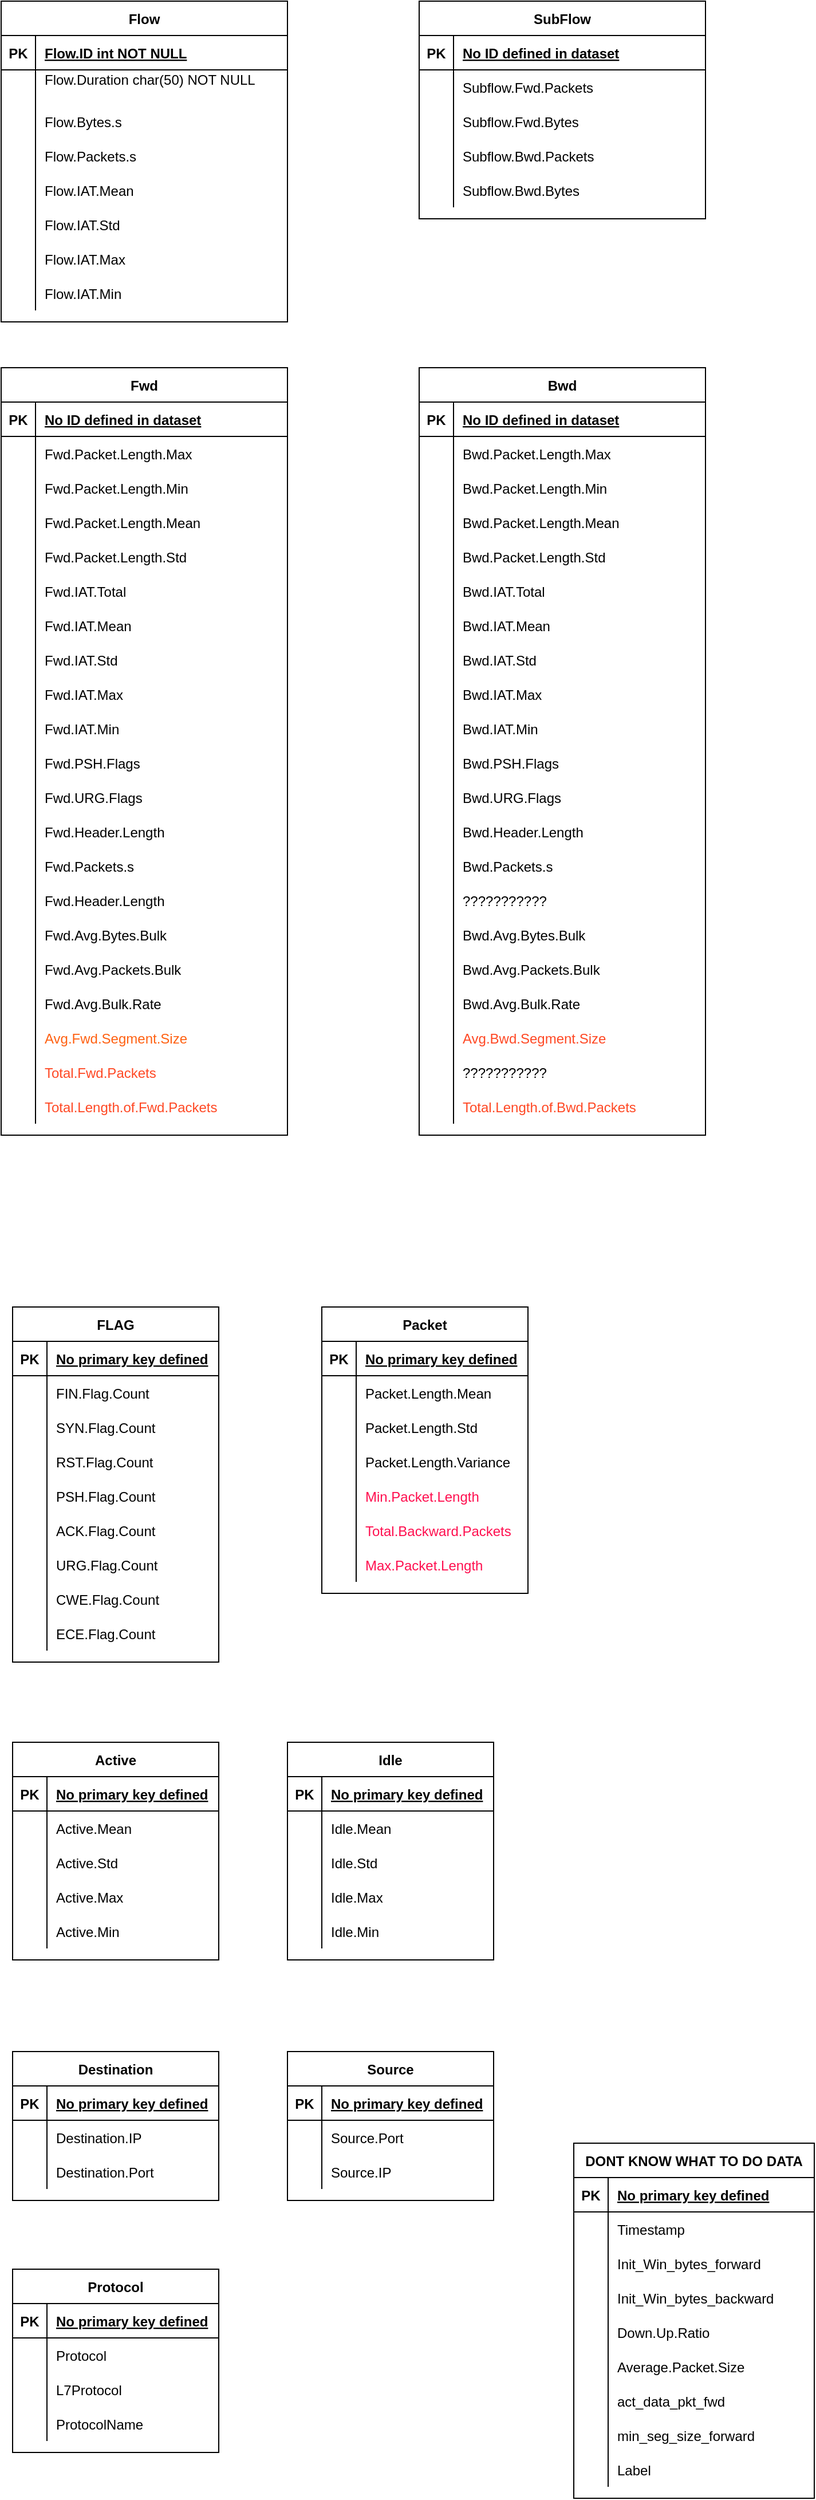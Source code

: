 <mxfile version="14.4.4" type="device"><diagram id="R2lEEEUBdFMjLlhIrx00" name="Page-1"><mxGraphModel dx="1426" dy="794" grid="1" gridSize="10" guides="1" tooltips="1" connect="1" arrows="1" fold="1" page="1" pageScale="1" pageWidth="850" pageHeight="1100" math="0" shadow="0" extFonts="Permanent Marker^https://fonts.googleapis.com/css?family=Permanent+Marker"><root><mxCell id="0"/><mxCell id="1" parent="0"/><mxCell id="C-vyLk0tnHw3VtMMgP7b-2" value="SubFlow" style="shape=table;startSize=30;container=1;collapsible=1;childLayout=tableLayout;fixedRows=1;rowLines=0;fontStyle=1;align=center;resizeLast=1;" parent="1" vertex="1"><mxGeometry x="425" y="10" width="250" height="190" as="geometry"/></mxCell><mxCell id="C-vyLk0tnHw3VtMMgP7b-3" value="" style="shape=partialRectangle;collapsible=0;dropTarget=0;pointerEvents=0;fillColor=none;points=[[0,0.5],[1,0.5]];portConstraint=eastwest;top=0;left=0;right=0;bottom=1;" parent="C-vyLk0tnHw3VtMMgP7b-2" vertex="1"><mxGeometry y="30" width="250" height="30" as="geometry"/></mxCell><mxCell id="C-vyLk0tnHw3VtMMgP7b-4" value="PK" style="shape=partialRectangle;overflow=hidden;connectable=0;fillColor=none;top=0;left=0;bottom=0;right=0;fontStyle=1;" parent="C-vyLk0tnHw3VtMMgP7b-3" vertex="1"><mxGeometry width="30" height="30" as="geometry"/></mxCell><mxCell id="C-vyLk0tnHw3VtMMgP7b-5" value="No ID defined in dataset" style="shape=partialRectangle;overflow=hidden;connectable=0;fillColor=none;top=0;left=0;bottom=0;right=0;align=left;spacingLeft=6;fontStyle=5;" parent="C-vyLk0tnHw3VtMMgP7b-3" vertex="1"><mxGeometry x="30" width="220" height="30" as="geometry"/></mxCell><mxCell id="C-vyLk0tnHw3VtMMgP7b-6" value="" style="shape=partialRectangle;collapsible=0;dropTarget=0;pointerEvents=0;fillColor=none;points=[[0,0.5],[1,0.5]];portConstraint=eastwest;top=0;left=0;right=0;bottom=0;" parent="C-vyLk0tnHw3VtMMgP7b-2" vertex="1"><mxGeometry y="60" width="250" height="30" as="geometry"/></mxCell><mxCell id="C-vyLk0tnHw3VtMMgP7b-7" value="" style="shape=partialRectangle;overflow=hidden;connectable=0;fillColor=none;top=0;left=0;bottom=0;right=0;" parent="C-vyLk0tnHw3VtMMgP7b-6" vertex="1"><mxGeometry width="30" height="30" as="geometry"/></mxCell><mxCell id="C-vyLk0tnHw3VtMMgP7b-8" value="Subflow.Fwd.Packets " style="shape=partialRectangle;overflow=hidden;connectable=0;fillColor=none;top=0;left=0;bottom=0;right=0;align=left;spacingLeft=6;" parent="C-vyLk0tnHw3VtMMgP7b-6" vertex="1"><mxGeometry x="30" width="220" height="30" as="geometry"/></mxCell><mxCell id="C-vyLk0tnHw3VtMMgP7b-9" value="" style="shape=partialRectangle;collapsible=0;dropTarget=0;pointerEvents=0;fillColor=none;points=[[0,0.5],[1,0.5]];portConstraint=eastwest;top=0;left=0;right=0;bottom=0;" parent="C-vyLk0tnHw3VtMMgP7b-2" vertex="1"><mxGeometry y="90" width="250" height="30" as="geometry"/></mxCell><mxCell id="C-vyLk0tnHw3VtMMgP7b-10" value="" style="shape=partialRectangle;overflow=hidden;connectable=0;fillColor=none;top=0;left=0;bottom=0;right=0;" parent="C-vyLk0tnHw3VtMMgP7b-9" vertex="1"><mxGeometry width="30" height="30" as="geometry"/></mxCell><mxCell id="C-vyLk0tnHw3VtMMgP7b-11" value="Subflow.Fwd.Bytes" style="shape=partialRectangle;overflow=hidden;connectable=0;fillColor=none;top=0;left=0;bottom=0;right=0;align=left;spacingLeft=6;" parent="C-vyLk0tnHw3VtMMgP7b-9" vertex="1"><mxGeometry x="30" width="220" height="30" as="geometry"/></mxCell><mxCell id="mAEswLh5tDsStTQ-n_DL-63" value="" style="shape=partialRectangle;collapsible=0;dropTarget=0;pointerEvents=0;fillColor=none;top=0;left=0;bottom=0;right=0;points=[[0,0.5],[1,0.5]];portConstraint=eastwest;fontColor=#FF6112;" vertex="1" parent="C-vyLk0tnHw3VtMMgP7b-2"><mxGeometry y="120" width="250" height="30" as="geometry"/></mxCell><mxCell id="mAEswLh5tDsStTQ-n_DL-64" value="" style="shape=partialRectangle;connectable=0;fillColor=none;top=0;left=0;bottom=0;right=0;editable=1;overflow=hidden;" vertex="1" parent="mAEswLh5tDsStTQ-n_DL-63"><mxGeometry width="30" height="30" as="geometry"/></mxCell><mxCell id="mAEswLh5tDsStTQ-n_DL-65" value="Subflow.Bwd.Packets" style="shape=partialRectangle;connectable=0;fillColor=none;top=0;left=0;bottom=0;right=0;align=left;spacingLeft=6;overflow=hidden;" vertex="1" parent="mAEswLh5tDsStTQ-n_DL-63"><mxGeometry x="30" width="220" height="30" as="geometry"/></mxCell><mxCell id="mAEswLh5tDsStTQ-n_DL-66" value="" style="shape=partialRectangle;collapsible=0;dropTarget=0;pointerEvents=0;fillColor=none;top=0;left=0;bottom=0;right=0;points=[[0,0.5],[1,0.5]];portConstraint=eastwest;fontColor=#FF6112;" vertex="1" parent="C-vyLk0tnHw3VtMMgP7b-2"><mxGeometry y="150" width="250" height="30" as="geometry"/></mxCell><mxCell id="mAEswLh5tDsStTQ-n_DL-67" value="" style="shape=partialRectangle;connectable=0;fillColor=none;top=0;left=0;bottom=0;right=0;editable=1;overflow=hidden;" vertex="1" parent="mAEswLh5tDsStTQ-n_DL-66"><mxGeometry width="30" height="30" as="geometry"/></mxCell><mxCell id="mAEswLh5tDsStTQ-n_DL-68" value="Subflow.Bwd.Bytes" style="shape=partialRectangle;connectable=0;fillColor=none;top=0;left=0;bottom=0;right=0;align=left;spacingLeft=6;overflow=hidden;" vertex="1" parent="mAEswLh5tDsStTQ-n_DL-66"><mxGeometry x="30" width="220" height="30" as="geometry"/></mxCell><mxCell id="C-vyLk0tnHw3VtMMgP7b-23" value="Flow" style="shape=table;startSize=30;container=1;collapsible=1;childLayout=tableLayout;fixedRows=1;rowLines=0;fontStyle=1;align=center;resizeLast=1;" parent="1" vertex="1"><mxGeometry x="60" y="10" width="250" height="280" as="geometry"/></mxCell><mxCell id="C-vyLk0tnHw3VtMMgP7b-24" value="" style="shape=partialRectangle;collapsible=0;dropTarget=0;pointerEvents=0;fillColor=none;points=[[0,0.5],[1,0.5]];portConstraint=eastwest;top=0;left=0;right=0;bottom=1;" parent="C-vyLk0tnHw3VtMMgP7b-23" vertex="1"><mxGeometry y="30" width="250" height="30" as="geometry"/></mxCell><mxCell id="C-vyLk0tnHw3VtMMgP7b-25" value="PK" style="shape=partialRectangle;overflow=hidden;connectable=0;fillColor=none;top=0;left=0;bottom=0;right=0;fontStyle=1;" parent="C-vyLk0tnHw3VtMMgP7b-24" vertex="1"><mxGeometry width="30" height="30" as="geometry"/></mxCell><mxCell id="C-vyLk0tnHw3VtMMgP7b-26" value="Flow.ID int NOT NULL " style="shape=partialRectangle;overflow=hidden;connectable=0;fillColor=none;top=0;left=0;bottom=0;right=0;align=left;spacingLeft=6;fontStyle=5;" parent="C-vyLk0tnHw3VtMMgP7b-24" vertex="1"><mxGeometry x="30" width="220" height="30" as="geometry"/></mxCell><mxCell id="C-vyLk0tnHw3VtMMgP7b-27" value="" style="shape=partialRectangle;collapsible=0;dropTarget=0;pointerEvents=0;fillColor=none;points=[[0,0.5],[1,0.5]];portConstraint=eastwest;top=0;left=0;right=0;bottom=0;" parent="C-vyLk0tnHw3VtMMgP7b-23" vertex="1"><mxGeometry y="60" width="250" height="30" as="geometry"/></mxCell><mxCell id="C-vyLk0tnHw3VtMMgP7b-28" value="" style="shape=partialRectangle;overflow=hidden;connectable=0;fillColor=none;top=0;left=0;bottom=0;right=0;" parent="C-vyLk0tnHw3VtMMgP7b-27" vertex="1"><mxGeometry width="30" height="30" as="geometry"/></mxCell><mxCell id="C-vyLk0tnHw3VtMMgP7b-29" value="Flow.Duration char(50) NOT NULL&#10;" style="shape=partialRectangle;overflow=hidden;connectable=0;fillColor=none;top=0;left=0;bottom=0;right=0;align=left;spacingLeft=6;" parent="C-vyLk0tnHw3VtMMgP7b-27" vertex="1"><mxGeometry x="30" width="220" height="30" as="geometry"/></mxCell><mxCell id="mAEswLh5tDsStTQ-n_DL-32" value="" style="shape=partialRectangle;collapsible=0;dropTarget=0;pointerEvents=0;fillColor=none;top=0;left=0;bottom=0;right=0;points=[[0,0.5],[1,0.5]];portConstraint=eastwest;" vertex="1" parent="C-vyLk0tnHw3VtMMgP7b-23"><mxGeometry y="90" width="250" height="30" as="geometry"/></mxCell><mxCell id="mAEswLh5tDsStTQ-n_DL-33" value="" style="shape=partialRectangle;connectable=0;fillColor=none;top=0;left=0;bottom=0;right=0;editable=1;overflow=hidden;" vertex="1" parent="mAEswLh5tDsStTQ-n_DL-32"><mxGeometry width="30" height="30" as="geometry"/></mxCell><mxCell id="mAEswLh5tDsStTQ-n_DL-34" value="Flow.Bytes.s" style="shape=partialRectangle;connectable=0;fillColor=none;top=0;left=0;bottom=0;right=0;align=left;spacingLeft=6;overflow=hidden;" vertex="1" parent="mAEswLh5tDsStTQ-n_DL-32"><mxGeometry x="30" width="220" height="30" as="geometry"/></mxCell><mxCell id="mAEswLh5tDsStTQ-n_DL-42" value="" style="shape=partialRectangle;collapsible=0;dropTarget=0;pointerEvents=0;fillColor=none;top=0;left=0;bottom=0;right=0;points=[[0,0.5],[1,0.5]];portConstraint=eastwest;" vertex="1" parent="C-vyLk0tnHw3VtMMgP7b-23"><mxGeometry y="120" width="250" height="30" as="geometry"/></mxCell><mxCell id="mAEswLh5tDsStTQ-n_DL-43" value="" style="shape=partialRectangle;connectable=0;fillColor=none;top=0;left=0;bottom=0;right=0;editable=1;overflow=hidden;" vertex="1" parent="mAEswLh5tDsStTQ-n_DL-42"><mxGeometry width="30" height="30" as="geometry"/></mxCell><mxCell id="mAEswLh5tDsStTQ-n_DL-44" value="Flow.Packets.s" style="shape=partialRectangle;connectable=0;fillColor=none;top=0;left=0;bottom=0;right=0;align=left;spacingLeft=6;overflow=hidden;" vertex="1" parent="mAEswLh5tDsStTQ-n_DL-42"><mxGeometry x="30" width="220" height="30" as="geometry"/></mxCell><mxCell id="mAEswLh5tDsStTQ-n_DL-35" value="" style="shape=partialRectangle;collapsible=0;dropTarget=0;pointerEvents=0;fillColor=none;top=0;left=0;bottom=0;right=0;points=[[0,0.5],[1,0.5]];portConstraint=eastwest;" vertex="1" parent="C-vyLk0tnHw3VtMMgP7b-23"><mxGeometry y="150" width="250" height="30" as="geometry"/></mxCell><mxCell id="mAEswLh5tDsStTQ-n_DL-36" value="" style="shape=partialRectangle;connectable=0;fillColor=none;top=0;left=0;bottom=0;right=0;editable=1;overflow=hidden;" vertex="1" parent="mAEswLh5tDsStTQ-n_DL-35"><mxGeometry width="30" height="30" as="geometry"/></mxCell><mxCell id="mAEswLh5tDsStTQ-n_DL-37" value="Flow.IAT.Mean" style="shape=partialRectangle;connectable=0;fillColor=none;top=0;left=0;bottom=0;right=0;align=left;spacingLeft=6;overflow=hidden;" vertex="1" parent="mAEswLh5tDsStTQ-n_DL-35"><mxGeometry x="30" width="220" height="30" as="geometry"/></mxCell><mxCell id="mAEswLh5tDsStTQ-n_DL-45" value="" style="shape=partialRectangle;collapsible=0;dropTarget=0;pointerEvents=0;fillColor=none;top=0;left=0;bottom=0;right=0;points=[[0,0.5],[1,0.5]];portConstraint=eastwest;" vertex="1" parent="C-vyLk0tnHw3VtMMgP7b-23"><mxGeometry y="180" width="250" height="30" as="geometry"/></mxCell><mxCell id="mAEswLh5tDsStTQ-n_DL-46" value="" style="shape=partialRectangle;connectable=0;fillColor=none;top=0;left=0;bottom=0;right=0;editable=1;overflow=hidden;" vertex="1" parent="mAEswLh5tDsStTQ-n_DL-45"><mxGeometry width="30" height="30" as="geometry"/></mxCell><mxCell id="mAEswLh5tDsStTQ-n_DL-47" value="Flow.IAT.Std" style="shape=partialRectangle;connectable=0;fillColor=none;top=0;left=0;bottom=0;right=0;align=left;spacingLeft=6;overflow=hidden;" vertex="1" parent="mAEswLh5tDsStTQ-n_DL-45"><mxGeometry x="30" width="220" height="30" as="geometry"/></mxCell><mxCell id="mAEswLh5tDsStTQ-n_DL-48" value="" style="shape=partialRectangle;collapsible=0;dropTarget=0;pointerEvents=0;fillColor=none;top=0;left=0;bottom=0;right=0;points=[[0,0.5],[1,0.5]];portConstraint=eastwest;" vertex="1" parent="C-vyLk0tnHw3VtMMgP7b-23"><mxGeometry y="210" width="250" height="30" as="geometry"/></mxCell><mxCell id="mAEswLh5tDsStTQ-n_DL-49" value="" style="shape=partialRectangle;connectable=0;fillColor=none;top=0;left=0;bottom=0;right=0;editable=1;overflow=hidden;" vertex="1" parent="mAEswLh5tDsStTQ-n_DL-48"><mxGeometry width="30" height="30" as="geometry"/></mxCell><mxCell id="mAEswLh5tDsStTQ-n_DL-50" value="Flow.IAT.Max" style="shape=partialRectangle;connectable=0;fillColor=none;top=0;left=0;bottom=0;right=0;align=left;spacingLeft=6;overflow=hidden;" vertex="1" parent="mAEswLh5tDsStTQ-n_DL-48"><mxGeometry x="30" width="220" height="30" as="geometry"/></mxCell><mxCell id="mAEswLh5tDsStTQ-n_DL-54" value="" style="shape=partialRectangle;collapsible=0;dropTarget=0;pointerEvents=0;fillColor=none;top=0;left=0;bottom=0;right=0;points=[[0,0.5],[1,0.5]];portConstraint=eastwest;" vertex="1" parent="C-vyLk0tnHw3VtMMgP7b-23"><mxGeometry y="240" width="250" height="30" as="geometry"/></mxCell><mxCell id="mAEswLh5tDsStTQ-n_DL-55" value="" style="shape=partialRectangle;connectable=0;fillColor=none;top=0;left=0;bottom=0;right=0;editable=1;overflow=hidden;" vertex="1" parent="mAEswLh5tDsStTQ-n_DL-54"><mxGeometry width="30" height="30" as="geometry"/></mxCell><mxCell id="mAEswLh5tDsStTQ-n_DL-56" value="Flow.IAT.Min" style="shape=partialRectangle;connectable=0;fillColor=none;top=0;left=0;bottom=0;right=0;align=left;spacingLeft=6;overflow=hidden;" vertex="1" parent="mAEswLh5tDsStTQ-n_DL-54"><mxGeometry x="30" width="220" height="30" as="geometry"/></mxCell><mxCell id="mAEswLh5tDsStTQ-n_DL-72" value="Fwd" style="shape=table;startSize=30;container=1;collapsible=1;childLayout=tableLayout;fixedRows=1;rowLines=0;fontStyle=1;align=center;resizeLast=1;" vertex="1" parent="1"><mxGeometry x="60" y="330" width="250" height="670" as="geometry"/></mxCell><mxCell id="mAEswLh5tDsStTQ-n_DL-73" value="" style="shape=partialRectangle;collapsible=0;dropTarget=0;pointerEvents=0;fillColor=none;points=[[0,0.5],[1,0.5]];portConstraint=eastwest;top=0;left=0;right=0;bottom=1;" vertex="1" parent="mAEswLh5tDsStTQ-n_DL-72"><mxGeometry y="30" width="250" height="30" as="geometry"/></mxCell><mxCell id="mAEswLh5tDsStTQ-n_DL-74" value="PK" style="shape=partialRectangle;overflow=hidden;connectable=0;fillColor=none;top=0;left=0;bottom=0;right=0;fontStyle=1;" vertex="1" parent="mAEswLh5tDsStTQ-n_DL-73"><mxGeometry width="30" height="30" as="geometry"/></mxCell><mxCell id="mAEswLh5tDsStTQ-n_DL-75" value="No ID defined in dataset" style="shape=partialRectangle;overflow=hidden;connectable=0;fillColor=none;top=0;left=0;bottom=0;right=0;align=left;spacingLeft=6;fontStyle=5;" vertex="1" parent="mAEswLh5tDsStTQ-n_DL-73"><mxGeometry x="30" width="220" height="30" as="geometry"/></mxCell><mxCell id="mAEswLh5tDsStTQ-n_DL-76" value="" style="shape=partialRectangle;collapsible=0;dropTarget=0;pointerEvents=0;fillColor=none;points=[[0,0.5],[1,0.5]];portConstraint=eastwest;top=0;left=0;right=0;bottom=0;" vertex="1" parent="mAEswLh5tDsStTQ-n_DL-72"><mxGeometry y="60" width="250" height="30" as="geometry"/></mxCell><mxCell id="mAEswLh5tDsStTQ-n_DL-77" value="" style="shape=partialRectangle;overflow=hidden;connectable=0;fillColor=none;top=0;left=0;bottom=0;right=0;" vertex="1" parent="mAEswLh5tDsStTQ-n_DL-76"><mxGeometry width="30" height="30" as="geometry"/></mxCell><mxCell id="mAEswLh5tDsStTQ-n_DL-78" value="Fwd.Packet.Length.Max" style="shape=partialRectangle;overflow=hidden;connectable=0;fillColor=none;top=0;left=0;bottom=0;right=0;align=left;spacingLeft=6;" vertex="1" parent="mAEswLh5tDsStTQ-n_DL-76"><mxGeometry x="30" width="220" height="30" as="geometry"/></mxCell><mxCell id="mAEswLh5tDsStTQ-n_DL-79" value="" style="shape=partialRectangle;collapsible=0;dropTarget=0;pointerEvents=0;fillColor=none;top=0;left=0;bottom=0;right=0;points=[[0,0.5],[1,0.5]];portConstraint=eastwest;" vertex="1" parent="mAEswLh5tDsStTQ-n_DL-72"><mxGeometry y="90" width="250" height="30" as="geometry"/></mxCell><mxCell id="mAEswLh5tDsStTQ-n_DL-80" value="" style="shape=partialRectangle;connectable=0;fillColor=none;top=0;left=0;bottom=0;right=0;editable=1;overflow=hidden;" vertex="1" parent="mAEswLh5tDsStTQ-n_DL-79"><mxGeometry width="30" height="30" as="geometry"/></mxCell><mxCell id="mAEswLh5tDsStTQ-n_DL-81" value="Fwd.Packet.Length.Min" style="shape=partialRectangle;connectable=0;fillColor=none;top=0;left=0;bottom=0;right=0;align=left;spacingLeft=6;overflow=hidden;" vertex="1" parent="mAEswLh5tDsStTQ-n_DL-79"><mxGeometry x="30" width="220" height="30" as="geometry"/></mxCell><mxCell id="mAEswLh5tDsStTQ-n_DL-82" value="" style="shape=partialRectangle;collapsible=0;dropTarget=0;pointerEvents=0;fillColor=none;top=0;left=0;bottom=0;right=0;points=[[0,0.5],[1,0.5]];portConstraint=eastwest;" vertex="1" parent="mAEswLh5tDsStTQ-n_DL-72"><mxGeometry y="120" width="250" height="30" as="geometry"/></mxCell><mxCell id="mAEswLh5tDsStTQ-n_DL-83" value="" style="shape=partialRectangle;connectable=0;fillColor=none;top=0;left=0;bottom=0;right=0;editable=1;overflow=hidden;" vertex="1" parent="mAEswLh5tDsStTQ-n_DL-82"><mxGeometry width="30" height="30" as="geometry"/></mxCell><mxCell id="mAEswLh5tDsStTQ-n_DL-84" value="Fwd.Packet.Length.Mean" style="shape=partialRectangle;connectable=0;fillColor=none;top=0;left=0;bottom=0;right=0;align=left;spacingLeft=6;overflow=hidden;" vertex="1" parent="mAEswLh5tDsStTQ-n_DL-82"><mxGeometry x="30" width="220" height="30" as="geometry"/></mxCell><mxCell id="mAEswLh5tDsStTQ-n_DL-85" value="" style="shape=partialRectangle;collapsible=0;dropTarget=0;pointerEvents=0;fillColor=none;top=0;left=0;bottom=0;right=0;points=[[0,0.5],[1,0.5]];portConstraint=eastwest;" vertex="1" parent="mAEswLh5tDsStTQ-n_DL-72"><mxGeometry y="150" width="250" height="30" as="geometry"/></mxCell><mxCell id="mAEswLh5tDsStTQ-n_DL-86" value="" style="shape=partialRectangle;connectable=0;fillColor=none;top=0;left=0;bottom=0;right=0;editable=1;overflow=hidden;" vertex="1" parent="mAEswLh5tDsStTQ-n_DL-85"><mxGeometry width="30" height="30" as="geometry"/></mxCell><mxCell id="mAEswLh5tDsStTQ-n_DL-87" value="Fwd.Packet.Length.Std" style="shape=partialRectangle;connectable=0;fillColor=none;top=0;left=0;bottom=0;right=0;align=left;spacingLeft=6;overflow=hidden;" vertex="1" parent="mAEswLh5tDsStTQ-n_DL-85"><mxGeometry x="30" width="220" height="30" as="geometry"/></mxCell><mxCell id="mAEswLh5tDsStTQ-n_DL-88" value="" style="shape=partialRectangle;collapsible=0;dropTarget=0;pointerEvents=0;fillColor=none;top=0;left=0;bottom=0;right=0;points=[[0,0.5],[1,0.5]];portConstraint=eastwest;" vertex="1" parent="mAEswLh5tDsStTQ-n_DL-72"><mxGeometry y="180" width="250" height="30" as="geometry"/></mxCell><mxCell id="mAEswLh5tDsStTQ-n_DL-89" value="" style="shape=partialRectangle;connectable=0;fillColor=none;top=0;left=0;bottom=0;right=0;editable=1;overflow=hidden;" vertex="1" parent="mAEswLh5tDsStTQ-n_DL-88"><mxGeometry width="30" height="30" as="geometry"/></mxCell><mxCell id="mAEswLh5tDsStTQ-n_DL-90" value="Fwd.IAT.Total" style="shape=partialRectangle;connectable=0;fillColor=none;top=0;left=0;bottom=0;right=0;align=left;spacingLeft=6;overflow=hidden;" vertex="1" parent="mAEswLh5tDsStTQ-n_DL-88"><mxGeometry x="30" width="220" height="30" as="geometry"/></mxCell><mxCell id="mAEswLh5tDsStTQ-n_DL-91" value="" style="shape=partialRectangle;collapsible=0;dropTarget=0;pointerEvents=0;fillColor=none;top=0;left=0;bottom=0;right=0;points=[[0,0.5],[1,0.5]];portConstraint=eastwest;" vertex="1" parent="mAEswLh5tDsStTQ-n_DL-72"><mxGeometry y="210" width="250" height="30" as="geometry"/></mxCell><mxCell id="mAEswLh5tDsStTQ-n_DL-92" value="" style="shape=partialRectangle;connectable=0;fillColor=none;top=0;left=0;bottom=0;right=0;editable=1;overflow=hidden;" vertex="1" parent="mAEswLh5tDsStTQ-n_DL-91"><mxGeometry width="30" height="30" as="geometry"/></mxCell><mxCell id="mAEswLh5tDsStTQ-n_DL-93" value="Fwd.IAT.Mean" style="shape=partialRectangle;connectable=0;fillColor=none;top=0;left=0;bottom=0;right=0;align=left;spacingLeft=6;overflow=hidden;" vertex="1" parent="mAEswLh5tDsStTQ-n_DL-91"><mxGeometry x="30" width="220" height="30" as="geometry"/></mxCell><mxCell id="mAEswLh5tDsStTQ-n_DL-94" value="" style="shape=partialRectangle;collapsible=0;dropTarget=0;pointerEvents=0;fillColor=none;top=0;left=0;bottom=0;right=0;points=[[0,0.5],[1,0.5]];portConstraint=eastwest;" vertex="1" parent="mAEswLh5tDsStTQ-n_DL-72"><mxGeometry y="240" width="250" height="30" as="geometry"/></mxCell><mxCell id="mAEswLh5tDsStTQ-n_DL-95" value="" style="shape=partialRectangle;connectable=0;fillColor=none;top=0;left=0;bottom=0;right=0;editable=1;overflow=hidden;" vertex="1" parent="mAEswLh5tDsStTQ-n_DL-94"><mxGeometry width="30" height="30" as="geometry"/></mxCell><mxCell id="mAEswLh5tDsStTQ-n_DL-96" value="Fwd.IAT.Std" style="shape=partialRectangle;connectable=0;fillColor=none;top=0;left=0;bottom=0;right=0;align=left;spacingLeft=6;overflow=hidden;" vertex="1" parent="mAEswLh5tDsStTQ-n_DL-94"><mxGeometry x="30" width="220" height="30" as="geometry"/></mxCell><mxCell id="mAEswLh5tDsStTQ-n_DL-100" value="" style="shape=partialRectangle;collapsible=0;dropTarget=0;pointerEvents=0;fillColor=none;top=0;left=0;bottom=0;right=0;points=[[0,0.5],[1,0.5]];portConstraint=eastwest;fontColor=#FF6112;" vertex="1" parent="mAEswLh5tDsStTQ-n_DL-72"><mxGeometry y="270" width="250" height="30" as="geometry"/></mxCell><mxCell id="mAEswLh5tDsStTQ-n_DL-101" value="" style="shape=partialRectangle;connectable=0;fillColor=none;top=0;left=0;bottom=0;right=0;editable=1;overflow=hidden;" vertex="1" parent="mAEswLh5tDsStTQ-n_DL-100"><mxGeometry width="30" height="30" as="geometry"/></mxCell><mxCell id="mAEswLh5tDsStTQ-n_DL-102" value="Fwd.IAT.Max" style="shape=partialRectangle;connectable=0;fillColor=none;top=0;left=0;bottom=0;right=0;align=left;spacingLeft=6;overflow=hidden;" vertex="1" parent="mAEswLh5tDsStTQ-n_DL-100"><mxGeometry x="30" width="220" height="30" as="geometry"/></mxCell><mxCell id="mAEswLh5tDsStTQ-n_DL-103" value="" style="shape=partialRectangle;collapsible=0;dropTarget=0;pointerEvents=0;fillColor=none;top=0;left=0;bottom=0;right=0;points=[[0,0.5],[1,0.5]];portConstraint=eastwest;fontColor=#FF6112;" vertex="1" parent="mAEswLh5tDsStTQ-n_DL-72"><mxGeometry y="300" width="250" height="30" as="geometry"/></mxCell><mxCell id="mAEswLh5tDsStTQ-n_DL-104" value="" style="shape=partialRectangle;connectable=0;fillColor=none;top=0;left=0;bottom=0;right=0;editable=1;overflow=hidden;" vertex="1" parent="mAEswLh5tDsStTQ-n_DL-103"><mxGeometry width="30" height="30" as="geometry"/></mxCell><mxCell id="mAEswLh5tDsStTQ-n_DL-105" value="Fwd.IAT.Min" style="shape=partialRectangle;connectable=0;fillColor=none;top=0;left=0;bottom=0;right=0;align=left;spacingLeft=6;overflow=hidden;" vertex="1" parent="mAEswLh5tDsStTQ-n_DL-103"><mxGeometry x="30" width="220" height="30" as="geometry"/></mxCell><mxCell id="mAEswLh5tDsStTQ-n_DL-106" value="" style="shape=partialRectangle;collapsible=0;dropTarget=0;pointerEvents=0;fillColor=none;top=0;left=0;bottom=0;right=0;points=[[0,0.5],[1,0.5]];portConstraint=eastwest;fontColor=#FF6112;" vertex="1" parent="mAEswLh5tDsStTQ-n_DL-72"><mxGeometry y="330" width="250" height="30" as="geometry"/></mxCell><mxCell id="mAEswLh5tDsStTQ-n_DL-107" value="" style="shape=partialRectangle;connectable=0;fillColor=none;top=0;left=0;bottom=0;right=0;editable=1;overflow=hidden;" vertex="1" parent="mAEswLh5tDsStTQ-n_DL-106"><mxGeometry width="30" height="30" as="geometry"/></mxCell><mxCell id="mAEswLh5tDsStTQ-n_DL-108" value="Fwd.PSH.Flags" style="shape=partialRectangle;connectable=0;fillColor=none;top=0;left=0;bottom=0;right=0;align=left;spacingLeft=6;overflow=hidden;" vertex="1" parent="mAEswLh5tDsStTQ-n_DL-106"><mxGeometry x="30" width="220" height="30" as="geometry"/></mxCell><mxCell id="mAEswLh5tDsStTQ-n_DL-97" value="" style="shape=partialRectangle;collapsible=0;dropTarget=0;pointerEvents=0;fillColor=none;top=0;left=0;bottom=0;right=0;points=[[0,0.5],[1,0.5]];portConstraint=eastwest;fontColor=#FF6112;" vertex="1" parent="mAEswLh5tDsStTQ-n_DL-72"><mxGeometry y="360" width="250" height="30" as="geometry"/></mxCell><mxCell id="mAEswLh5tDsStTQ-n_DL-98" value="" style="shape=partialRectangle;connectable=0;fillColor=none;top=0;left=0;bottom=0;right=0;editable=1;overflow=hidden;" vertex="1" parent="mAEswLh5tDsStTQ-n_DL-97"><mxGeometry width="30" height="30" as="geometry"/></mxCell><mxCell id="mAEswLh5tDsStTQ-n_DL-99" value="Fwd.URG.Flags" style="shape=partialRectangle;connectable=0;fillColor=none;top=0;left=0;bottom=0;right=0;align=left;spacingLeft=6;overflow=hidden;" vertex="1" parent="mAEswLh5tDsStTQ-n_DL-97"><mxGeometry x="30" width="220" height="30" as="geometry"/></mxCell><mxCell id="mAEswLh5tDsStTQ-n_DL-112" value="" style="shape=partialRectangle;collapsible=0;dropTarget=0;pointerEvents=0;fillColor=none;top=0;left=0;bottom=0;right=0;points=[[0,0.5],[1,0.5]];portConstraint=eastwest;fontColor=#FF6112;" vertex="1" parent="mAEswLh5tDsStTQ-n_DL-72"><mxGeometry y="390" width="250" height="30" as="geometry"/></mxCell><mxCell id="mAEswLh5tDsStTQ-n_DL-113" value="" style="shape=partialRectangle;connectable=0;fillColor=none;top=0;left=0;bottom=0;right=0;editable=1;overflow=hidden;" vertex="1" parent="mAEswLh5tDsStTQ-n_DL-112"><mxGeometry width="30" height="30" as="geometry"/></mxCell><mxCell id="mAEswLh5tDsStTQ-n_DL-114" value="Fwd.Header.Length" style="shape=partialRectangle;connectable=0;fillColor=none;top=0;left=0;bottom=0;right=0;align=left;spacingLeft=6;overflow=hidden;" vertex="1" parent="mAEswLh5tDsStTQ-n_DL-112"><mxGeometry x="30" width="220" height="30" as="geometry"/></mxCell><mxCell id="mAEswLh5tDsStTQ-n_DL-115" value="" style="shape=partialRectangle;collapsible=0;dropTarget=0;pointerEvents=0;fillColor=none;top=0;left=0;bottom=0;right=0;points=[[0,0.5],[1,0.5]];portConstraint=eastwest;fontColor=#FF6112;" vertex="1" parent="mAEswLh5tDsStTQ-n_DL-72"><mxGeometry y="420" width="250" height="30" as="geometry"/></mxCell><mxCell id="mAEswLh5tDsStTQ-n_DL-116" value="" style="shape=partialRectangle;connectable=0;fillColor=none;top=0;left=0;bottom=0;right=0;editable=1;overflow=hidden;" vertex="1" parent="mAEswLh5tDsStTQ-n_DL-115"><mxGeometry width="30" height="30" as="geometry"/></mxCell><mxCell id="mAEswLh5tDsStTQ-n_DL-117" value="Fwd.Packets.s" style="shape=partialRectangle;connectable=0;fillColor=none;top=0;left=0;bottom=0;right=0;align=left;spacingLeft=6;overflow=hidden;" vertex="1" parent="mAEswLh5tDsStTQ-n_DL-115"><mxGeometry x="30" width="220" height="30" as="geometry"/></mxCell><mxCell id="mAEswLh5tDsStTQ-n_DL-109" value="" style="shape=partialRectangle;collapsible=0;dropTarget=0;pointerEvents=0;fillColor=none;top=0;left=0;bottom=0;right=0;points=[[0,0.5],[1,0.5]];portConstraint=eastwest;fontColor=#FF6112;" vertex="1" parent="mAEswLh5tDsStTQ-n_DL-72"><mxGeometry y="450" width="250" height="30" as="geometry"/></mxCell><mxCell id="mAEswLh5tDsStTQ-n_DL-110" value="" style="shape=partialRectangle;connectable=0;fillColor=none;top=0;left=0;bottom=0;right=0;editable=1;overflow=hidden;" vertex="1" parent="mAEswLh5tDsStTQ-n_DL-109"><mxGeometry width="30" height="30" as="geometry"/></mxCell><mxCell id="mAEswLh5tDsStTQ-n_DL-111" value="Fwd.Header.Length" style="shape=partialRectangle;connectable=0;fillColor=none;top=0;left=0;bottom=0;right=0;align=left;spacingLeft=6;overflow=hidden;" vertex="1" parent="mAEswLh5tDsStTQ-n_DL-109"><mxGeometry x="30" width="220" height="30" as="geometry"/></mxCell><mxCell id="mAEswLh5tDsStTQ-n_DL-121" value="" style="shape=partialRectangle;collapsible=0;dropTarget=0;pointerEvents=0;fillColor=none;top=0;left=0;bottom=0;right=0;points=[[0,0.5],[1,0.5]];portConstraint=eastwest;fontColor=#FF6112;" vertex="1" parent="mAEswLh5tDsStTQ-n_DL-72"><mxGeometry y="480" width="250" height="30" as="geometry"/></mxCell><mxCell id="mAEswLh5tDsStTQ-n_DL-122" value="" style="shape=partialRectangle;connectable=0;fillColor=none;top=0;left=0;bottom=0;right=0;editable=1;overflow=hidden;" vertex="1" parent="mAEswLh5tDsStTQ-n_DL-121"><mxGeometry width="30" height="30" as="geometry"/></mxCell><mxCell id="mAEswLh5tDsStTQ-n_DL-123" value="Fwd.Avg.Bytes.Bulk" style="shape=partialRectangle;connectable=0;fillColor=none;top=0;left=0;bottom=0;right=0;align=left;spacingLeft=6;overflow=hidden;" vertex="1" parent="mAEswLh5tDsStTQ-n_DL-121"><mxGeometry x="30" width="220" height="30" as="geometry"/></mxCell><mxCell id="mAEswLh5tDsStTQ-n_DL-124" value="" style="shape=partialRectangle;collapsible=0;dropTarget=0;pointerEvents=0;fillColor=none;top=0;left=0;bottom=0;right=0;points=[[0,0.5],[1,0.5]];portConstraint=eastwest;fontColor=#FF6112;" vertex="1" parent="mAEswLh5tDsStTQ-n_DL-72"><mxGeometry y="510" width="250" height="30" as="geometry"/></mxCell><mxCell id="mAEswLh5tDsStTQ-n_DL-125" value="" style="shape=partialRectangle;connectable=0;fillColor=none;top=0;left=0;bottom=0;right=0;editable=1;overflow=hidden;" vertex="1" parent="mAEswLh5tDsStTQ-n_DL-124"><mxGeometry width="30" height="30" as="geometry"/></mxCell><mxCell id="mAEswLh5tDsStTQ-n_DL-126" value="Fwd.Avg.Packets.Bulk" style="shape=partialRectangle;connectable=0;fillColor=none;top=0;left=0;bottom=0;right=0;align=left;spacingLeft=6;overflow=hidden;" vertex="1" parent="mAEswLh5tDsStTQ-n_DL-124"><mxGeometry x="30" width="220" height="30" as="geometry"/></mxCell><mxCell id="mAEswLh5tDsStTQ-n_DL-127" value="" style="shape=partialRectangle;collapsible=0;dropTarget=0;pointerEvents=0;fillColor=none;top=0;left=0;bottom=0;right=0;points=[[0,0.5],[1,0.5]];portConstraint=eastwest;fontColor=#FF6112;" vertex="1" parent="mAEswLh5tDsStTQ-n_DL-72"><mxGeometry y="540" width="250" height="30" as="geometry"/></mxCell><mxCell id="mAEswLh5tDsStTQ-n_DL-128" value="" style="shape=partialRectangle;connectable=0;fillColor=none;top=0;left=0;bottom=0;right=0;editable=1;overflow=hidden;" vertex="1" parent="mAEswLh5tDsStTQ-n_DL-127"><mxGeometry width="30" height="30" as="geometry"/></mxCell><mxCell id="mAEswLh5tDsStTQ-n_DL-129" value="Fwd.Avg.Bulk.Rate" style="shape=partialRectangle;connectable=0;fillColor=none;top=0;left=0;bottom=0;right=0;align=left;spacingLeft=6;overflow=hidden;" vertex="1" parent="mAEswLh5tDsStTQ-n_DL-127"><mxGeometry x="30" width="220" height="30" as="geometry"/></mxCell><mxCell id="mAEswLh5tDsStTQ-n_DL-201" value="" style="shape=partialRectangle;collapsible=0;dropTarget=0;pointerEvents=0;fillColor=none;top=0;left=0;bottom=0;right=0;points=[[0,0.5],[1,0.5]];portConstraint=eastwest;fontColor=#FF6112;" vertex="1" parent="mAEswLh5tDsStTQ-n_DL-72"><mxGeometry y="570" width="250" height="30" as="geometry"/></mxCell><mxCell id="mAEswLh5tDsStTQ-n_DL-202" value="" style="shape=partialRectangle;connectable=0;fillColor=none;top=0;left=0;bottom=0;right=0;editable=1;overflow=hidden;" vertex="1" parent="mAEswLh5tDsStTQ-n_DL-201"><mxGeometry width="30" height="30" as="geometry"/></mxCell><mxCell id="mAEswLh5tDsStTQ-n_DL-203" value="Avg.Fwd.Segment.Size" style="shape=partialRectangle;connectable=0;fillColor=none;top=0;left=0;bottom=0;right=0;align=left;spacingLeft=6;overflow=hidden;fontColor=#FF6112;" vertex="1" parent="mAEswLh5tDsStTQ-n_DL-201"><mxGeometry x="30" width="220" height="30" as="geometry"/></mxCell><mxCell id="mAEswLh5tDsStTQ-n_DL-208" value="" style="shape=partialRectangle;collapsible=0;dropTarget=0;pointerEvents=0;fillColor=none;top=0;left=0;bottom=0;right=0;points=[[0,0.5],[1,0.5]];portConstraint=eastwest;fontColor=#FF4824;" vertex="1" parent="mAEswLh5tDsStTQ-n_DL-72"><mxGeometry y="600" width="250" height="30" as="geometry"/></mxCell><mxCell id="mAEswLh5tDsStTQ-n_DL-209" value="" style="shape=partialRectangle;connectable=0;fillColor=none;top=0;left=0;bottom=0;right=0;editable=1;overflow=hidden;" vertex="1" parent="mAEswLh5tDsStTQ-n_DL-208"><mxGeometry width="30" height="30" as="geometry"/></mxCell><mxCell id="mAEswLh5tDsStTQ-n_DL-210" value="Total.Fwd.Packets" style="shape=partialRectangle;connectable=0;fillColor=none;top=0;left=0;bottom=0;right=0;align=left;spacingLeft=6;overflow=hidden;fontColor=#FF4824;" vertex="1" parent="mAEswLh5tDsStTQ-n_DL-208"><mxGeometry x="30" width="220" height="30" as="geometry"/></mxCell><mxCell id="mAEswLh5tDsStTQ-n_DL-214" value="" style="shape=partialRectangle;collapsible=0;dropTarget=0;pointerEvents=0;fillColor=none;top=0;left=0;bottom=0;right=0;points=[[0,0.5],[1,0.5]];portConstraint=eastwest;fontColor=#FF4824;" vertex="1" parent="mAEswLh5tDsStTQ-n_DL-72"><mxGeometry y="630" width="250" height="30" as="geometry"/></mxCell><mxCell id="mAEswLh5tDsStTQ-n_DL-215" value="" style="shape=partialRectangle;connectable=0;fillColor=none;top=0;left=0;bottom=0;right=0;editable=1;overflow=hidden;" vertex="1" parent="mAEswLh5tDsStTQ-n_DL-214"><mxGeometry width="30" height="30" as="geometry"/></mxCell><mxCell id="mAEswLh5tDsStTQ-n_DL-216" value="Total.Length.of.Fwd.Packets" style="shape=partialRectangle;connectable=0;fillColor=none;top=0;left=0;bottom=0;right=0;align=left;spacingLeft=6;overflow=hidden;fontColor=#FF4824;" vertex="1" parent="mAEswLh5tDsStTQ-n_DL-214"><mxGeometry x="30" width="220" height="30" as="geometry"/></mxCell><mxCell id="mAEswLh5tDsStTQ-n_DL-130" value="Bwd" style="shape=table;startSize=30;container=1;collapsible=1;childLayout=tableLayout;fixedRows=1;rowLines=0;fontStyle=1;align=center;resizeLast=1;" vertex="1" parent="1"><mxGeometry x="425" y="330" width="250" height="670" as="geometry"/></mxCell><mxCell id="mAEswLh5tDsStTQ-n_DL-131" value="" style="shape=partialRectangle;collapsible=0;dropTarget=0;pointerEvents=0;fillColor=none;points=[[0,0.5],[1,0.5]];portConstraint=eastwest;top=0;left=0;right=0;bottom=1;" vertex="1" parent="mAEswLh5tDsStTQ-n_DL-130"><mxGeometry y="30" width="250" height="30" as="geometry"/></mxCell><mxCell id="mAEswLh5tDsStTQ-n_DL-132" value="PK" style="shape=partialRectangle;overflow=hidden;connectable=0;fillColor=none;top=0;left=0;bottom=0;right=0;fontStyle=1;" vertex="1" parent="mAEswLh5tDsStTQ-n_DL-131"><mxGeometry width="30" height="30" as="geometry"/></mxCell><mxCell id="mAEswLh5tDsStTQ-n_DL-133" value="No ID defined in dataset" style="shape=partialRectangle;overflow=hidden;connectable=0;fillColor=none;top=0;left=0;bottom=0;right=0;align=left;spacingLeft=6;fontStyle=5;" vertex="1" parent="mAEswLh5tDsStTQ-n_DL-131"><mxGeometry x="30" width="220" height="30" as="geometry"/></mxCell><mxCell id="mAEswLh5tDsStTQ-n_DL-134" value="" style="shape=partialRectangle;collapsible=0;dropTarget=0;pointerEvents=0;fillColor=none;points=[[0,0.5],[1,0.5]];portConstraint=eastwest;top=0;left=0;right=0;bottom=0;" vertex="1" parent="mAEswLh5tDsStTQ-n_DL-130"><mxGeometry y="60" width="250" height="30" as="geometry"/></mxCell><mxCell id="mAEswLh5tDsStTQ-n_DL-135" value="" style="shape=partialRectangle;overflow=hidden;connectable=0;fillColor=none;top=0;left=0;bottom=0;right=0;" vertex="1" parent="mAEswLh5tDsStTQ-n_DL-134"><mxGeometry width="30" height="30" as="geometry"/></mxCell><mxCell id="mAEswLh5tDsStTQ-n_DL-136" value="Bwd.Packet.Length.Max" style="shape=partialRectangle;overflow=hidden;connectable=0;fillColor=none;top=0;left=0;bottom=0;right=0;align=left;spacingLeft=6;" vertex="1" parent="mAEswLh5tDsStTQ-n_DL-134"><mxGeometry x="30" width="220" height="30" as="geometry"/></mxCell><mxCell id="mAEswLh5tDsStTQ-n_DL-137" value="" style="shape=partialRectangle;collapsible=0;dropTarget=0;pointerEvents=0;fillColor=none;top=0;left=0;bottom=0;right=0;points=[[0,0.5],[1,0.5]];portConstraint=eastwest;" vertex="1" parent="mAEswLh5tDsStTQ-n_DL-130"><mxGeometry y="90" width="250" height="30" as="geometry"/></mxCell><mxCell id="mAEswLh5tDsStTQ-n_DL-138" value="" style="shape=partialRectangle;connectable=0;fillColor=none;top=0;left=0;bottom=0;right=0;editable=1;overflow=hidden;" vertex="1" parent="mAEswLh5tDsStTQ-n_DL-137"><mxGeometry width="30" height="30" as="geometry"/></mxCell><mxCell id="mAEswLh5tDsStTQ-n_DL-139" value="Bwd.Packet.Length.Min" style="shape=partialRectangle;connectable=0;fillColor=none;top=0;left=0;bottom=0;right=0;align=left;spacingLeft=6;overflow=hidden;" vertex="1" parent="mAEswLh5tDsStTQ-n_DL-137"><mxGeometry x="30" width="220" height="30" as="geometry"/></mxCell><mxCell id="mAEswLh5tDsStTQ-n_DL-140" value="" style="shape=partialRectangle;collapsible=0;dropTarget=0;pointerEvents=0;fillColor=none;top=0;left=0;bottom=0;right=0;points=[[0,0.5],[1,0.5]];portConstraint=eastwest;" vertex="1" parent="mAEswLh5tDsStTQ-n_DL-130"><mxGeometry y="120" width="250" height="30" as="geometry"/></mxCell><mxCell id="mAEswLh5tDsStTQ-n_DL-141" value="" style="shape=partialRectangle;connectable=0;fillColor=none;top=0;left=0;bottom=0;right=0;editable=1;overflow=hidden;" vertex="1" parent="mAEswLh5tDsStTQ-n_DL-140"><mxGeometry width="30" height="30" as="geometry"/></mxCell><mxCell id="mAEswLh5tDsStTQ-n_DL-142" value="Bwd.Packet.Length.Mean" style="shape=partialRectangle;connectable=0;fillColor=none;top=0;left=0;bottom=0;right=0;align=left;spacingLeft=6;overflow=hidden;" vertex="1" parent="mAEswLh5tDsStTQ-n_DL-140"><mxGeometry x="30" width="220" height="30" as="geometry"/></mxCell><mxCell id="mAEswLh5tDsStTQ-n_DL-143" value="" style="shape=partialRectangle;collapsible=0;dropTarget=0;pointerEvents=0;fillColor=none;top=0;left=0;bottom=0;right=0;points=[[0,0.5],[1,0.5]];portConstraint=eastwest;" vertex="1" parent="mAEswLh5tDsStTQ-n_DL-130"><mxGeometry y="150" width="250" height="30" as="geometry"/></mxCell><mxCell id="mAEswLh5tDsStTQ-n_DL-144" value="" style="shape=partialRectangle;connectable=0;fillColor=none;top=0;left=0;bottom=0;right=0;editable=1;overflow=hidden;" vertex="1" parent="mAEswLh5tDsStTQ-n_DL-143"><mxGeometry width="30" height="30" as="geometry"/></mxCell><mxCell id="mAEswLh5tDsStTQ-n_DL-145" value="Bwd.Packet.Length.Std" style="shape=partialRectangle;connectable=0;fillColor=none;top=0;left=0;bottom=0;right=0;align=left;spacingLeft=6;overflow=hidden;" vertex="1" parent="mAEswLh5tDsStTQ-n_DL-143"><mxGeometry x="30" width="220" height="30" as="geometry"/></mxCell><mxCell id="mAEswLh5tDsStTQ-n_DL-146" value="" style="shape=partialRectangle;collapsible=0;dropTarget=0;pointerEvents=0;fillColor=none;top=0;left=0;bottom=0;right=0;points=[[0,0.5],[1,0.5]];portConstraint=eastwest;" vertex="1" parent="mAEswLh5tDsStTQ-n_DL-130"><mxGeometry y="180" width="250" height="30" as="geometry"/></mxCell><mxCell id="mAEswLh5tDsStTQ-n_DL-147" value="" style="shape=partialRectangle;connectable=0;fillColor=none;top=0;left=0;bottom=0;right=0;editable=1;overflow=hidden;" vertex="1" parent="mAEswLh5tDsStTQ-n_DL-146"><mxGeometry width="30" height="30" as="geometry"/></mxCell><mxCell id="mAEswLh5tDsStTQ-n_DL-148" value="Bwd.IAT.Total" style="shape=partialRectangle;connectable=0;fillColor=none;top=0;left=0;bottom=0;right=0;align=left;spacingLeft=6;overflow=hidden;" vertex="1" parent="mAEswLh5tDsStTQ-n_DL-146"><mxGeometry x="30" width="220" height="30" as="geometry"/></mxCell><mxCell id="mAEswLh5tDsStTQ-n_DL-149" value="" style="shape=partialRectangle;collapsible=0;dropTarget=0;pointerEvents=0;fillColor=none;top=0;left=0;bottom=0;right=0;points=[[0,0.5],[1,0.5]];portConstraint=eastwest;" vertex="1" parent="mAEswLh5tDsStTQ-n_DL-130"><mxGeometry y="210" width="250" height="30" as="geometry"/></mxCell><mxCell id="mAEswLh5tDsStTQ-n_DL-150" value="" style="shape=partialRectangle;connectable=0;fillColor=none;top=0;left=0;bottom=0;right=0;editable=1;overflow=hidden;" vertex="1" parent="mAEswLh5tDsStTQ-n_DL-149"><mxGeometry width="30" height="30" as="geometry"/></mxCell><mxCell id="mAEswLh5tDsStTQ-n_DL-151" value="Bwd.IAT.Mean" style="shape=partialRectangle;connectable=0;fillColor=none;top=0;left=0;bottom=0;right=0;align=left;spacingLeft=6;overflow=hidden;" vertex="1" parent="mAEswLh5tDsStTQ-n_DL-149"><mxGeometry x="30" width="220" height="30" as="geometry"/></mxCell><mxCell id="mAEswLh5tDsStTQ-n_DL-152" value="" style="shape=partialRectangle;collapsible=0;dropTarget=0;pointerEvents=0;fillColor=none;top=0;left=0;bottom=0;right=0;points=[[0,0.5],[1,0.5]];portConstraint=eastwest;" vertex="1" parent="mAEswLh5tDsStTQ-n_DL-130"><mxGeometry y="240" width="250" height="30" as="geometry"/></mxCell><mxCell id="mAEswLh5tDsStTQ-n_DL-153" value="" style="shape=partialRectangle;connectable=0;fillColor=none;top=0;left=0;bottom=0;right=0;editable=1;overflow=hidden;" vertex="1" parent="mAEswLh5tDsStTQ-n_DL-152"><mxGeometry width="30" height="30" as="geometry"/></mxCell><mxCell id="mAEswLh5tDsStTQ-n_DL-154" value="Bwd.IAT.Std" style="shape=partialRectangle;connectable=0;fillColor=none;top=0;left=0;bottom=0;right=0;align=left;spacingLeft=6;overflow=hidden;" vertex="1" parent="mAEswLh5tDsStTQ-n_DL-152"><mxGeometry x="30" width="220" height="30" as="geometry"/></mxCell><mxCell id="mAEswLh5tDsStTQ-n_DL-155" value="" style="shape=partialRectangle;collapsible=0;dropTarget=0;pointerEvents=0;fillColor=none;top=0;left=0;bottom=0;right=0;points=[[0,0.5],[1,0.5]];portConstraint=eastwest;fontColor=#FF6112;" vertex="1" parent="mAEswLh5tDsStTQ-n_DL-130"><mxGeometry y="270" width="250" height="30" as="geometry"/></mxCell><mxCell id="mAEswLh5tDsStTQ-n_DL-156" value="" style="shape=partialRectangle;connectable=0;fillColor=none;top=0;left=0;bottom=0;right=0;editable=1;overflow=hidden;" vertex="1" parent="mAEswLh5tDsStTQ-n_DL-155"><mxGeometry width="30" height="30" as="geometry"/></mxCell><mxCell id="mAEswLh5tDsStTQ-n_DL-157" value="Bwd.IAT.Max" style="shape=partialRectangle;connectable=0;fillColor=none;top=0;left=0;bottom=0;right=0;align=left;spacingLeft=6;overflow=hidden;" vertex="1" parent="mAEswLh5tDsStTQ-n_DL-155"><mxGeometry x="30" width="220" height="30" as="geometry"/></mxCell><mxCell id="mAEswLh5tDsStTQ-n_DL-158" value="" style="shape=partialRectangle;collapsible=0;dropTarget=0;pointerEvents=0;fillColor=none;top=0;left=0;bottom=0;right=0;points=[[0,0.5],[1,0.5]];portConstraint=eastwest;fontColor=#FF6112;" vertex="1" parent="mAEswLh5tDsStTQ-n_DL-130"><mxGeometry y="300" width="250" height="30" as="geometry"/></mxCell><mxCell id="mAEswLh5tDsStTQ-n_DL-159" value="" style="shape=partialRectangle;connectable=0;fillColor=none;top=0;left=0;bottom=0;right=0;editable=1;overflow=hidden;" vertex="1" parent="mAEswLh5tDsStTQ-n_DL-158"><mxGeometry width="30" height="30" as="geometry"/></mxCell><mxCell id="mAEswLh5tDsStTQ-n_DL-160" value="Bwd.IAT.Min" style="shape=partialRectangle;connectable=0;fillColor=none;top=0;left=0;bottom=0;right=0;align=left;spacingLeft=6;overflow=hidden;" vertex="1" parent="mAEswLh5tDsStTQ-n_DL-158"><mxGeometry x="30" width="220" height="30" as="geometry"/></mxCell><mxCell id="mAEswLh5tDsStTQ-n_DL-161" value="" style="shape=partialRectangle;collapsible=0;dropTarget=0;pointerEvents=0;fillColor=none;top=0;left=0;bottom=0;right=0;points=[[0,0.5],[1,0.5]];portConstraint=eastwest;fontColor=#FF6112;" vertex="1" parent="mAEswLh5tDsStTQ-n_DL-130"><mxGeometry y="330" width="250" height="30" as="geometry"/></mxCell><mxCell id="mAEswLh5tDsStTQ-n_DL-162" value="" style="shape=partialRectangle;connectable=0;fillColor=none;top=0;left=0;bottom=0;right=0;editable=1;overflow=hidden;" vertex="1" parent="mAEswLh5tDsStTQ-n_DL-161"><mxGeometry width="30" height="30" as="geometry"/></mxCell><mxCell id="mAEswLh5tDsStTQ-n_DL-163" value="Bwd.PSH.Flags" style="shape=partialRectangle;connectable=0;fillColor=none;top=0;left=0;bottom=0;right=0;align=left;spacingLeft=6;overflow=hidden;" vertex="1" parent="mAEswLh5tDsStTQ-n_DL-161"><mxGeometry x="30" width="220" height="30" as="geometry"/></mxCell><mxCell id="mAEswLh5tDsStTQ-n_DL-164" value="" style="shape=partialRectangle;collapsible=0;dropTarget=0;pointerEvents=0;fillColor=none;top=0;left=0;bottom=0;right=0;points=[[0,0.5],[1,0.5]];portConstraint=eastwest;fontColor=#FF6112;" vertex="1" parent="mAEswLh5tDsStTQ-n_DL-130"><mxGeometry y="360" width="250" height="30" as="geometry"/></mxCell><mxCell id="mAEswLh5tDsStTQ-n_DL-165" value="" style="shape=partialRectangle;connectable=0;fillColor=none;top=0;left=0;bottom=0;right=0;editable=1;overflow=hidden;" vertex="1" parent="mAEswLh5tDsStTQ-n_DL-164"><mxGeometry width="30" height="30" as="geometry"/></mxCell><mxCell id="mAEswLh5tDsStTQ-n_DL-166" value="Bwd.URG.Flags" style="shape=partialRectangle;connectable=0;fillColor=none;top=0;left=0;bottom=0;right=0;align=left;spacingLeft=6;overflow=hidden;" vertex="1" parent="mAEswLh5tDsStTQ-n_DL-164"><mxGeometry x="30" width="220" height="30" as="geometry"/></mxCell><mxCell id="mAEswLh5tDsStTQ-n_DL-167" value="" style="shape=partialRectangle;collapsible=0;dropTarget=0;pointerEvents=0;fillColor=none;top=0;left=0;bottom=0;right=0;points=[[0,0.5],[1,0.5]];portConstraint=eastwest;fontColor=#FF6112;" vertex="1" parent="mAEswLh5tDsStTQ-n_DL-130"><mxGeometry y="390" width="250" height="30" as="geometry"/></mxCell><mxCell id="mAEswLh5tDsStTQ-n_DL-168" value="" style="shape=partialRectangle;connectable=0;fillColor=none;top=0;left=0;bottom=0;right=0;editable=1;overflow=hidden;" vertex="1" parent="mAEswLh5tDsStTQ-n_DL-167"><mxGeometry width="30" height="30" as="geometry"/></mxCell><mxCell id="mAEswLh5tDsStTQ-n_DL-169" value="Bwd.Header.Length" style="shape=partialRectangle;connectable=0;fillColor=none;top=0;left=0;bottom=0;right=0;align=left;spacingLeft=6;overflow=hidden;" vertex="1" parent="mAEswLh5tDsStTQ-n_DL-167"><mxGeometry x="30" width="220" height="30" as="geometry"/></mxCell><mxCell id="mAEswLh5tDsStTQ-n_DL-170" value="" style="shape=partialRectangle;collapsible=0;dropTarget=0;pointerEvents=0;fillColor=none;top=0;left=0;bottom=0;right=0;points=[[0,0.5],[1,0.5]];portConstraint=eastwest;fontColor=#FF6112;" vertex="1" parent="mAEswLh5tDsStTQ-n_DL-130"><mxGeometry y="420" width="250" height="30" as="geometry"/></mxCell><mxCell id="mAEswLh5tDsStTQ-n_DL-171" value="" style="shape=partialRectangle;connectable=0;fillColor=none;top=0;left=0;bottom=0;right=0;editable=1;overflow=hidden;" vertex="1" parent="mAEswLh5tDsStTQ-n_DL-170"><mxGeometry width="30" height="30" as="geometry"/></mxCell><mxCell id="mAEswLh5tDsStTQ-n_DL-172" value="Bwd.Packets.s" style="shape=partialRectangle;connectable=0;fillColor=none;top=0;left=0;bottom=0;right=0;align=left;spacingLeft=6;overflow=hidden;" vertex="1" parent="mAEswLh5tDsStTQ-n_DL-170"><mxGeometry x="30" width="220" height="30" as="geometry"/></mxCell><mxCell id="mAEswLh5tDsStTQ-n_DL-173" value="" style="shape=partialRectangle;collapsible=0;dropTarget=0;pointerEvents=0;fillColor=none;top=0;left=0;bottom=0;right=0;points=[[0,0.5],[1,0.5]];portConstraint=eastwest;fontColor=#FF6112;" vertex="1" parent="mAEswLh5tDsStTQ-n_DL-130"><mxGeometry y="450" width="250" height="30" as="geometry"/></mxCell><mxCell id="mAEswLh5tDsStTQ-n_DL-174" value="" style="shape=partialRectangle;connectable=0;fillColor=none;top=0;left=0;bottom=0;right=0;editable=1;overflow=hidden;" vertex="1" parent="mAEswLh5tDsStTQ-n_DL-173"><mxGeometry width="30" height="30" as="geometry"/></mxCell><mxCell id="mAEswLh5tDsStTQ-n_DL-175" value="???????????" style="shape=partialRectangle;connectable=0;fillColor=none;top=0;left=0;bottom=0;right=0;align=left;spacingLeft=6;overflow=hidden;" vertex="1" parent="mAEswLh5tDsStTQ-n_DL-173"><mxGeometry x="30" width="220" height="30" as="geometry"/></mxCell><mxCell id="mAEswLh5tDsStTQ-n_DL-176" value="" style="shape=partialRectangle;collapsible=0;dropTarget=0;pointerEvents=0;fillColor=none;top=0;left=0;bottom=0;right=0;points=[[0,0.5],[1,0.5]];portConstraint=eastwest;fontColor=#FF6112;" vertex="1" parent="mAEswLh5tDsStTQ-n_DL-130"><mxGeometry y="480" width="250" height="30" as="geometry"/></mxCell><mxCell id="mAEswLh5tDsStTQ-n_DL-177" value="" style="shape=partialRectangle;connectable=0;fillColor=none;top=0;left=0;bottom=0;right=0;editable=1;overflow=hidden;" vertex="1" parent="mAEswLh5tDsStTQ-n_DL-176"><mxGeometry width="30" height="30" as="geometry"/></mxCell><mxCell id="mAEswLh5tDsStTQ-n_DL-178" value="Bwd.Avg.Bytes.Bulk" style="shape=partialRectangle;connectable=0;fillColor=none;top=0;left=0;bottom=0;right=0;align=left;spacingLeft=6;overflow=hidden;" vertex="1" parent="mAEswLh5tDsStTQ-n_DL-176"><mxGeometry x="30" width="220" height="30" as="geometry"/></mxCell><mxCell id="mAEswLh5tDsStTQ-n_DL-179" value="" style="shape=partialRectangle;collapsible=0;dropTarget=0;pointerEvents=0;fillColor=none;top=0;left=0;bottom=0;right=0;points=[[0,0.5],[1,0.5]];portConstraint=eastwest;fontColor=#FF6112;" vertex="1" parent="mAEswLh5tDsStTQ-n_DL-130"><mxGeometry y="510" width="250" height="30" as="geometry"/></mxCell><mxCell id="mAEswLh5tDsStTQ-n_DL-180" value="" style="shape=partialRectangle;connectable=0;fillColor=none;top=0;left=0;bottom=0;right=0;editable=1;overflow=hidden;" vertex="1" parent="mAEswLh5tDsStTQ-n_DL-179"><mxGeometry width="30" height="30" as="geometry"/></mxCell><mxCell id="mAEswLh5tDsStTQ-n_DL-181" value="Bwd.Avg.Packets.Bulk" style="shape=partialRectangle;connectable=0;fillColor=none;top=0;left=0;bottom=0;right=0;align=left;spacingLeft=6;overflow=hidden;" vertex="1" parent="mAEswLh5tDsStTQ-n_DL-179"><mxGeometry x="30" width="220" height="30" as="geometry"/></mxCell><mxCell id="mAEswLh5tDsStTQ-n_DL-182" value="" style="shape=partialRectangle;collapsible=0;dropTarget=0;pointerEvents=0;fillColor=none;top=0;left=0;bottom=0;right=0;points=[[0,0.5],[1,0.5]];portConstraint=eastwest;fontColor=#FF6112;" vertex="1" parent="mAEswLh5tDsStTQ-n_DL-130"><mxGeometry y="540" width="250" height="30" as="geometry"/></mxCell><mxCell id="mAEswLh5tDsStTQ-n_DL-183" value="" style="shape=partialRectangle;connectable=0;fillColor=none;top=0;left=0;bottom=0;right=0;editable=1;overflow=hidden;" vertex="1" parent="mAEswLh5tDsStTQ-n_DL-182"><mxGeometry width="30" height="30" as="geometry"/></mxCell><mxCell id="mAEswLh5tDsStTQ-n_DL-184" value="Bwd.Avg.Bulk.Rate" style="shape=partialRectangle;connectable=0;fillColor=none;top=0;left=0;bottom=0;right=0;align=left;spacingLeft=6;overflow=hidden;" vertex="1" parent="mAEswLh5tDsStTQ-n_DL-182"><mxGeometry x="30" width="220" height="30" as="geometry"/></mxCell><mxCell id="mAEswLh5tDsStTQ-n_DL-204" value="" style="shape=partialRectangle;collapsible=0;dropTarget=0;pointerEvents=0;fillColor=none;top=0;left=0;bottom=0;right=0;points=[[0,0.5],[1,0.5]];portConstraint=eastwest;fontColor=#FF6112;" vertex="1" parent="mAEswLh5tDsStTQ-n_DL-130"><mxGeometry y="570" width="250" height="30" as="geometry"/></mxCell><mxCell id="mAEswLh5tDsStTQ-n_DL-205" value="" style="shape=partialRectangle;connectable=0;fillColor=none;top=0;left=0;bottom=0;right=0;editable=1;overflow=hidden;" vertex="1" parent="mAEswLh5tDsStTQ-n_DL-204"><mxGeometry width="30" height="30" as="geometry"/></mxCell><mxCell id="mAEswLh5tDsStTQ-n_DL-206" value="Avg.Bwd.Segment.Size" style="shape=partialRectangle;connectable=0;fillColor=none;top=0;left=0;bottom=0;right=0;align=left;spacingLeft=6;overflow=hidden;fontColor=#FF4824;" vertex="1" parent="mAEswLh5tDsStTQ-n_DL-204"><mxGeometry x="30" width="220" height="30" as="geometry"/></mxCell><mxCell id="mAEswLh5tDsStTQ-n_DL-217" value="" style="shape=partialRectangle;collapsible=0;dropTarget=0;pointerEvents=0;fillColor=none;top=0;left=0;bottom=0;right=0;points=[[0,0.5],[1,0.5]];portConstraint=eastwest;fontColor=#FF4824;" vertex="1" parent="mAEswLh5tDsStTQ-n_DL-130"><mxGeometry y="600" width="250" height="30" as="geometry"/></mxCell><mxCell id="mAEswLh5tDsStTQ-n_DL-218" value="" style="shape=partialRectangle;connectable=0;fillColor=none;top=0;left=0;bottom=0;right=0;editable=1;overflow=hidden;" vertex="1" parent="mAEswLh5tDsStTQ-n_DL-217"><mxGeometry width="30" height="30" as="geometry"/></mxCell><mxCell id="mAEswLh5tDsStTQ-n_DL-219" value="???????????" style="shape=partialRectangle;connectable=0;fillColor=none;top=0;left=0;bottom=0;right=0;align=left;spacingLeft=6;overflow=hidden;" vertex="1" parent="mAEswLh5tDsStTQ-n_DL-217"><mxGeometry x="30" width="220" height="30" as="geometry"/></mxCell><mxCell id="mAEswLh5tDsStTQ-n_DL-211" value="" style="shape=partialRectangle;collapsible=0;dropTarget=0;pointerEvents=0;fillColor=none;top=0;left=0;bottom=0;right=0;points=[[0,0.5],[1,0.5]];portConstraint=eastwest;fontColor=#FF4824;" vertex="1" parent="mAEswLh5tDsStTQ-n_DL-130"><mxGeometry y="630" width="250" height="30" as="geometry"/></mxCell><mxCell id="mAEswLh5tDsStTQ-n_DL-212" value="" style="shape=partialRectangle;connectable=0;fillColor=none;top=0;left=0;bottom=0;right=0;editable=1;overflow=hidden;" vertex="1" parent="mAEswLh5tDsStTQ-n_DL-211"><mxGeometry width="30" height="30" as="geometry"/></mxCell><mxCell id="mAEswLh5tDsStTQ-n_DL-213" value="Total.Length.of.Bwd.Packets" style="shape=partialRectangle;connectable=0;fillColor=none;top=0;left=0;bottom=0;right=0;align=left;spacingLeft=6;overflow=hidden;fontColor=#FF4824;" vertex="1" parent="mAEswLh5tDsStTQ-n_DL-211"><mxGeometry x="30" width="220" height="30" as="geometry"/></mxCell><mxCell id="mAEswLh5tDsStTQ-n_DL-220" value="FLAG" style="shape=table;startSize=30;container=1;collapsible=1;childLayout=tableLayout;fixedRows=1;rowLines=0;fontStyle=1;align=center;resizeLast=1;labelBackgroundColor=#ffffff;" vertex="1" parent="1"><mxGeometry x="70" y="1150" width="180" height="310" as="geometry"/></mxCell><mxCell id="mAEswLh5tDsStTQ-n_DL-221" value="" style="shape=partialRectangle;collapsible=0;dropTarget=0;pointerEvents=0;fillColor=none;top=0;left=0;bottom=1;right=0;points=[[0,0.5],[1,0.5]];portConstraint=eastwest;" vertex="1" parent="mAEswLh5tDsStTQ-n_DL-220"><mxGeometry y="30" width="180" height="30" as="geometry"/></mxCell><mxCell id="mAEswLh5tDsStTQ-n_DL-222" value="PK" style="shape=partialRectangle;connectable=0;fillColor=none;top=0;left=0;bottom=0;right=0;fontStyle=1;overflow=hidden;" vertex="1" parent="mAEswLh5tDsStTQ-n_DL-221"><mxGeometry width="30" height="30" as="geometry"/></mxCell><mxCell id="mAEswLh5tDsStTQ-n_DL-223" value="No primary key defined" style="shape=partialRectangle;connectable=0;fillColor=none;top=0;left=0;bottom=0;right=0;align=left;spacingLeft=6;fontStyle=5;overflow=hidden;" vertex="1" parent="mAEswLh5tDsStTQ-n_DL-221"><mxGeometry x="30" width="150" height="30" as="geometry"/></mxCell><mxCell id="mAEswLh5tDsStTQ-n_DL-224" value="" style="shape=partialRectangle;collapsible=0;dropTarget=0;pointerEvents=0;fillColor=none;top=0;left=0;bottom=0;right=0;points=[[0,0.5],[1,0.5]];portConstraint=eastwest;" vertex="1" parent="mAEswLh5tDsStTQ-n_DL-220"><mxGeometry y="60" width="180" height="30" as="geometry"/></mxCell><mxCell id="mAEswLh5tDsStTQ-n_DL-225" value="" style="shape=partialRectangle;connectable=0;fillColor=none;top=0;left=0;bottom=0;right=0;editable=1;overflow=hidden;" vertex="1" parent="mAEswLh5tDsStTQ-n_DL-224"><mxGeometry width="30" height="30" as="geometry"/></mxCell><mxCell id="mAEswLh5tDsStTQ-n_DL-226" value="FIN.Flag.Count" style="shape=partialRectangle;connectable=0;fillColor=none;top=0;left=0;bottom=0;right=0;align=left;spacingLeft=6;overflow=hidden;" vertex="1" parent="mAEswLh5tDsStTQ-n_DL-224"><mxGeometry x="30" width="150" height="30" as="geometry"/></mxCell><mxCell id="mAEswLh5tDsStTQ-n_DL-227" value="" style="shape=partialRectangle;collapsible=0;dropTarget=0;pointerEvents=0;fillColor=none;top=0;left=0;bottom=0;right=0;points=[[0,0.5],[1,0.5]];portConstraint=eastwest;" vertex="1" parent="mAEswLh5tDsStTQ-n_DL-220"><mxGeometry y="90" width="180" height="30" as="geometry"/></mxCell><mxCell id="mAEswLh5tDsStTQ-n_DL-228" value="" style="shape=partialRectangle;connectable=0;fillColor=none;top=0;left=0;bottom=0;right=0;editable=1;overflow=hidden;" vertex="1" parent="mAEswLh5tDsStTQ-n_DL-227"><mxGeometry width="30" height="30" as="geometry"/></mxCell><mxCell id="mAEswLh5tDsStTQ-n_DL-229" value="SYN.Flag.Count" style="shape=partialRectangle;connectable=0;fillColor=none;top=0;left=0;bottom=0;right=0;align=left;spacingLeft=6;overflow=hidden;" vertex="1" parent="mAEswLh5tDsStTQ-n_DL-227"><mxGeometry x="30" width="150" height="30" as="geometry"/></mxCell><mxCell id="mAEswLh5tDsStTQ-n_DL-230" value="" style="shape=partialRectangle;collapsible=0;dropTarget=0;pointerEvents=0;fillColor=none;top=0;left=0;bottom=0;right=0;points=[[0,0.5],[1,0.5]];portConstraint=eastwest;" vertex="1" parent="mAEswLh5tDsStTQ-n_DL-220"><mxGeometry y="120" width="180" height="30" as="geometry"/></mxCell><mxCell id="mAEswLh5tDsStTQ-n_DL-231" value="" style="shape=partialRectangle;connectable=0;fillColor=none;top=0;left=0;bottom=0;right=0;editable=1;overflow=hidden;" vertex="1" parent="mAEswLh5tDsStTQ-n_DL-230"><mxGeometry width="30" height="30" as="geometry"/></mxCell><mxCell id="mAEswLh5tDsStTQ-n_DL-232" value="RST.Flag.Count" style="shape=partialRectangle;connectable=0;fillColor=none;top=0;left=0;bottom=0;right=0;align=left;spacingLeft=6;overflow=hidden;" vertex="1" parent="mAEswLh5tDsStTQ-n_DL-230"><mxGeometry x="30" width="150" height="30" as="geometry"/></mxCell><mxCell id="mAEswLh5tDsStTQ-n_DL-233" value="" style="shape=partialRectangle;collapsible=0;dropTarget=0;pointerEvents=0;fillColor=none;top=0;left=0;bottom=0;right=0;points=[[0,0.5],[1,0.5]];portConstraint=eastwest;labelBackgroundColor=#ffffff;fontColor=#000000;" vertex="1" parent="mAEswLh5tDsStTQ-n_DL-220"><mxGeometry y="150" width="180" height="30" as="geometry"/></mxCell><mxCell id="mAEswLh5tDsStTQ-n_DL-234" value="" style="shape=partialRectangle;connectable=0;fillColor=none;top=0;left=0;bottom=0;right=0;editable=1;overflow=hidden;" vertex="1" parent="mAEswLh5tDsStTQ-n_DL-233"><mxGeometry width="30" height="30" as="geometry"/></mxCell><mxCell id="mAEswLh5tDsStTQ-n_DL-235" value="PSH.Flag.Count" style="shape=partialRectangle;connectable=0;fillColor=none;top=0;left=0;bottom=0;right=0;align=left;spacingLeft=6;overflow=hidden;" vertex="1" parent="mAEswLh5tDsStTQ-n_DL-233"><mxGeometry x="30" width="150" height="30" as="geometry"/></mxCell><mxCell id="mAEswLh5tDsStTQ-n_DL-236" value="" style="shape=partialRectangle;collapsible=0;dropTarget=0;pointerEvents=0;fillColor=none;top=0;left=0;bottom=0;right=0;points=[[0,0.5],[1,0.5]];portConstraint=eastwest;labelBackgroundColor=#ffffff;fontColor=#000000;" vertex="1" parent="mAEswLh5tDsStTQ-n_DL-220"><mxGeometry y="180" width="180" height="30" as="geometry"/></mxCell><mxCell id="mAEswLh5tDsStTQ-n_DL-237" value="" style="shape=partialRectangle;connectable=0;fillColor=none;top=0;left=0;bottom=0;right=0;editable=1;overflow=hidden;" vertex="1" parent="mAEswLh5tDsStTQ-n_DL-236"><mxGeometry width="30" height="30" as="geometry"/></mxCell><mxCell id="mAEswLh5tDsStTQ-n_DL-238" value="ACK.Flag.Count" style="shape=partialRectangle;connectable=0;fillColor=none;top=0;left=0;bottom=0;right=0;align=left;spacingLeft=6;overflow=hidden;" vertex="1" parent="mAEswLh5tDsStTQ-n_DL-236"><mxGeometry x="30" width="150" height="30" as="geometry"/></mxCell><mxCell id="mAEswLh5tDsStTQ-n_DL-239" value="" style="shape=partialRectangle;collapsible=0;dropTarget=0;pointerEvents=0;fillColor=none;top=0;left=0;bottom=0;right=0;points=[[0,0.5],[1,0.5]];portConstraint=eastwest;labelBackgroundColor=#ffffff;fontColor=#000000;" vertex="1" parent="mAEswLh5tDsStTQ-n_DL-220"><mxGeometry y="210" width="180" height="30" as="geometry"/></mxCell><mxCell id="mAEswLh5tDsStTQ-n_DL-240" value="" style="shape=partialRectangle;connectable=0;fillColor=none;top=0;left=0;bottom=0;right=0;editable=1;overflow=hidden;" vertex="1" parent="mAEswLh5tDsStTQ-n_DL-239"><mxGeometry width="30" height="30" as="geometry"/></mxCell><mxCell id="mAEswLh5tDsStTQ-n_DL-241" value="URG.Flag.Count" style="shape=partialRectangle;connectable=0;fillColor=none;top=0;left=0;bottom=0;right=0;align=left;spacingLeft=6;overflow=hidden;" vertex="1" parent="mAEswLh5tDsStTQ-n_DL-239"><mxGeometry x="30" width="150" height="30" as="geometry"/></mxCell><mxCell id="mAEswLh5tDsStTQ-n_DL-242" value="" style="shape=partialRectangle;collapsible=0;dropTarget=0;pointerEvents=0;fillColor=none;top=0;left=0;bottom=0;right=0;points=[[0,0.5],[1,0.5]];portConstraint=eastwest;labelBackgroundColor=#ffffff;fontColor=#000000;" vertex="1" parent="mAEswLh5tDsStTQ-n_DL-220"><mxGeometry y="240" width="180" height="30" as="geometry"/></mxCell><mxCell id="mAEswLh5tDsStTQ-n_DL-243" value="" style="shape=partialRectangle;connectable=0;fillColor=none;top=0;left=0;bottom=0;right=0;editable=1;overflow=hidden;" vertex="1" parent="mAEswLh5tDsStTQ-n_DL-242"><mxGeometry width="30" height="30" as="geometry"/></mxCell><mxCell id="mAEswLh5tDsStTQ-n_DL-244" value="CWE.Flag.Count" style="shape=partialRectangle;connectable=0;fillColor=none;top=0;left=0;bottom=0;right=0;align=left;spacingLeft=6;overflow=hidden;" vertex="1" parent="mAEswLh5tDsStTQ-n_DL-242"><mxGeometry x="30" width="150" height="30" as="geometry"/></mxCell><mxCell id="mAEswLh5tDsStTQ-n_DL-245" value="" style="shape=partialRectangle;collapsible=0;dropTarget=0;pointerEvents=0;fillColor=none;top=0;left=0;bottom=0;right=0;points=[[0,0.5],[1,0.5]];portConstraint=eastwest;labelBackgroundColor=#ffffff;fontColor=#000000;" vertex="1" parent="mAEswLh5tDsStTQ-n_DL-220"><mxGeometry y="270" width="180" height="30" as="geometry"/></mxCell><mxCell id="mAEswLh5tDsStTQ-n_DL-246" value="" style="shape=partialRectangle;connectable=0;fillColor=none;top=0;left=0;bottom=0;right=0;editable=1;overflow=hidden;" vertex="1" parent="mAEswLh5tDsStTQ-n_DL-245"><mxGeometry width="30" height="30" as="geometry"/></mxCell><mxCell id="mAEswLh5tDsStTQ-n_DL-247" value="ECE.Flag.Count" style="shape=partialRectangle;connectable=0;fillColor=none;top=0;left=0;bottom=0;right=0;align=left;spacingLeft=6;overflow=hidden;" vertex="1" parent="mAEswLh5tDsStTQ-n_DL-245"><mxGeometry x="30" width="150" height="30" as="geometry"/></mxCell><mxCell id="mAEswLh5tDsStTQ-n_DL-251" value="Packet" style="shape=table;startSize=30;container=1;collapsible=1;childLayout=tableLayout;fixedRows=1;rowLines=0;fontStyle=1;align=center;resizeLast=1;labelBackgroundColor=#ffffff;fontColor=#000000;" vertex="1" parent="1"><mxGeometry x="340" y="1150" width="180" height="250" as="geometry"/></mxCell><mxCell id="mAEswLh5tDsStTQ-n_DL-252" value="" style="shape=partialRectangle;collapsible=0;dropTarget=0;pointerEvents=0;fillColor=none;top=0;left=0;bottom=1;right=0;points=[[0,0.5],[1,0.5]];portConstraint=eastwest;" vertex="1" parent="mAEswLh5tDsStTQ-n_DL-251"><mxGeometry y="30" width="180" height="30" as="geometry"/></mxCell><mxCell id="mAEswLh5tDsStTQ-n_DL-253" value="PK" style="shape=partialRectangle;connectable=0;fillColor=none;top=0;left=0;bottom=0;right=0;fontStyle=1;overflow=hidden;" vertex="1" parent="mAEswLh5tDsStTQ-n_DL-252"><mxGeometry width="30" height="30" as="geometry"/></mxCell><mxCell id="mAEswLh5tDsStTQ-n_DL-254" value="No primary key defined" style="shape=partialRectangle;connectable=0;fillColor=none;top=0;left=0;bottom=0;right=0;align=left;spacingLeft=6;fontStyle=5;overflow=hidden;" vertex="1" parent="mAEswLh5tDsStTQ-n_DL-252"><mxGeometry x="30" width="150" height="30" as="geometry"/></mxCell><mxCell id="mAEswLh5tDsStTQ-n_DL-255" value="" style="shape=partialRectangle;collapsible=0;dropTarget=0;pointerEvents=0;fillColor=none;top=0;left=0;bottom=0;right=0;points=[[0,0.5],[1,0.5]];portConstraint=eastwest;" vertex="1" parent="mAEswLh5tDsStTQ-n_DL-251"><mxGeometry y="60" width="180" height="30" as="geometry"/></mxCell><mxCell id="mAEswLh5tDsStTQ-n_DL-256" value="" style="shape=partialRectangle;connectable=0;fillColor=none;top=0;left=0;bottom=0;right=0;editable=1;overflow=hidden;" vertex="1" parent="mAEswLh5tDsStTQ-n_DL-255"><mxGeometry width="30" height="30" as="geometry"/></mxCell><mxCell id="mAEswLh5tDsStTQ-n_DL-257" value="Packet.Length.Mean" style="shape=partialRectangle;connectable=0;fillColor=none;top=0;left=0;bottom=0;right=0;align=left;spacingLeft=6;overflow=hidden;" vertex="1" parent="mAEswLh5tDsStTQ-n_DL-255"><mxGeometry x="30" width="150" height="30" as="geometry"/></mxCell><mxCell id="mAEswLh5tDsStTQ-n_DL-258" value="" style="shape=partialRectangle;collapsible=0;dropTarget=0;pointerEvents=0;fillColor=none;top=0;left=0;bottom=0;right=0;points=[[0,0.5],[1,0.5]];portConstraint=eastwest;" vertex="1" parent="mAEswLh5tDsStTQ-n_DL-251"><mxGeometry y="90" width="180" height="30" as="geometry"/></mxCell><mxCell id="mAEswLh5tDsStTQ-n_DL-259" value="" style="shape=partialRectangle;connectable=0;fillColor=none;top=0;left=0;bottom=0;right=0;editable=1;overflow=hidden;" vertex="1" parent="mAEswLh5tDsStTQ-n_DL-258"><mxGeometry width="30" height="30" as="geometry"/></mxCell><mxCell id="mAEswLh5tDsStTQ-n_DL-260" value="Packet.Length.Std" style="shape=partialRectangle;connectable=0;fillColor=none;top=0;left=0;bottom=0;right=0;align=left;spacingLeft=6;overflow=hidden;" vertex="1" parent="mAEswLh5tDsStTQ-n_DL-258"><mxGeometry x="30" width="150" height="30" as="geometry"/></mxCell><mxCell id="mAEswLh5tDsStTQ-n_DL-267" value="" style="shape=partialRectangle;collapsible=0;dropTarget=0;pointerEvents=0;fillColor=none;top=0;left=0;bottom=0;right=0;points=[[0,0.5],[1,0.5]];portConstraint=eastwest;labelBackgroundColor=#ffffff;fontColor=#FF0F4F;" vertex="1" parent="mAEswLh5tDsStTQ-n_DL-251"><mxGeometry y="120" width="180" height="30" as="geometry"/></mxCell><mxCell id="mAEswLh5tDsStTQ-n_DL-268" value="" style="shape=partialRectangle;connectable=0;fillColor=none;top=0;left=0;bottom=0;right=0;editable=1;overflow=hidden;" vertex="1" parent="mAEswLh5tDsStTQ-n_DL-267"><mxGeometry width="30" height="30" as="geometry"/></mxCell><mxCell id="mAEswLh5tDsStTQ-n_DL-269" value="Packet.Length.Variance" style="shape=partialRectangle;connectable=0;fillColor=none;top=0;left=0;bottom=0;right=0;align=left;spacingLeft=6;overflow=hidden;" vertex="1" parent="mAEswLh5tDsStTQ-n_DL-267"><mxGeometry x="30" width="150" height="30" as="geometry"/></mxCell><mxCell id="mAEswLh5tDsStTQ-n_DL-261" value="" style="shape=partialRectangle;collapsible=0;dropTarget=0;pointerEvents=0;fillColor=none;top=0;left=0;bottom=0;right=0;points=[[0,0.5],[1,0.5]];portConstraint=eastwest;" vertex="1" parent="mAEswLh5tDsStTQ-n_DL-251"><mxGeometry y="150" width="180" height="30" as="geometry"/></mxCell><mxCell id="mAEswLh5tDsStTQ-n_DL-262" value="" style="shape=partialRectangle;connectable=0;fillColor=none;top=0;left=0;bottom=0;right=0;editable=1;overflow=hidden;" vertex="1" parent="mAEswLh5tDsStTQ-n_DL-261"><mxGeometry width="30" height="30" as="geometry"/></mxCell><mxCell id="mAEswLh5tDsStTQ-n_DL-263" value="Min.Packet.Length" style="shape=partialRectangle;connectable=0;fillColor=none;top=0;left=0;bottom=0;right=0;align=left;spacingLeft=6;overflow=hidden;fontColor=#FF0F4F;" vertex="1" parent="mAEswLh5tDsStTQ-n_DL-261"><mxGeometry x="30" width="150" height="30" as="geometry"/></mxCell><mxCell id="mAEswLh5tDsStTQ-n_DL-264" value="" style="shape=partialRectangle;collapsible=0;dropTarget=0;pointerEvents=0;fillColor=none;top=0;left=0;bottom=0;right=0;points=[[0,0.5],[1,0.5]];portConstraint=eastwest;labelBackgroundColor=#ffffff;fontColor=#FF0F4F;" vertex="1" parent="mAEswLh5tDsStTQ-n_DL-251"><mxGeometry y="180" width="180" height="30" as="geometry"/></mxCell><mxCell id="mAEswLh5tDsStTQ-n_DL-265" value="" style="shape=partialRectangle;connectable=0;fillColor=none;top=0;left=0;bottom=0;right=0;editable=1;overflow=hidden;" vertex="1" parent="mAEswLh5tDsStTQ-n_DL-264"><mxGeometry width="30" height="30" as="geometry"/></mxCell><mxCell id="mAEswLh5tDsStTQ-n_DL-266" value="Total.Backward.Packets" style="shape=partialRectangle;connectable=0;fillColor=none;top=0;left=0;bottom=0;right=0;align=left;spacingLeft=6;overflow=hidden;fontColor=#FF0F4F;" vertex="1" parent="mAEswLh5tDsStTQ-n_DL-264"><mxGeometry x="30" width="150" height="30" as="geometry"/></mxCell><mxCell id="mAEswLh5tDsStTQ-n_DL-270" value="" style="shape=partialRectangle;collapsible=0;dropTarget=0;pointerEvents=0;fillColor=none;top=0;left=0;bottom=0;right=0;points=[[0,0.5],[1,0.5]];portConstraint=eastwest;labelBackgroundColor=#ffffff;fontColor=#FF0F4F;" vertex="1" parent="mAEswLh5tDsStTQ-n_DL-251"><mxGeometry y="210" width="180" height="30" as="geometry"/></mxCell><mxCell id="mAEswLh5tDsStTQ-n_DL-271" value="" style="shape=partialRectangle;connectable=0;fillColor=none;top=0;left=0;bottom=0;right=0;editable=1;overflow=hidden;" vertex="1" parent="mAEswLh5tDsStTQ-n_DL-270"><mxGeometry width="30" height="30" as="geometry"/></mxCell><mxCell id="mAEswLh5tDsStTQ-n_DL-272" value="Max.Packet.Length" style="shape=partialRectangle;connectable=0;fillColor=none;top=0;left=0;bottom=0;right=0;align=left;spacingLeft=6;overflow=hidden;fontColor=#FF0F4F;" vertex="1" parent="mAEswLh5tDsStTQ-n_DL-270"><mxGeometry x="30" width="150" height="30" as="geometry"/></mxCell><mxCell id="mAEswLh5tDsStTQ-n_DL-273" value="Active" style="shape=table;startSize=30;container=1;collapsible=1;childLayout=tableLayout;fixedRows=1;rowLines=0;fontStyle=1;align=center;resizeLast=1;labelBackgroundColor=#ffffff;" vertex="1" parent="1"><mxGeometry x="70" y="1530" width="180" height="190" as="geometry"/></mxCell><mxCell id="mAEswLh5tDsStTQ-n_DL-274" value="" style="shape=partialRectangle;collapsible=0;dropTarget=0;pointerEvents=0;fillColor=none;top=0;left=0;bottom=1;right=0;points=[[0,0.5],[1,0.5]];portConstraint=eastwest;" vertex="1" parent="mAEswLh5tDsStTQ-n_DL-273"><mxGeometry y="30" width="180" height="30" as="geometry"/></mxCell><mxCell id="mAEswLh5tDsStTQ-n_DL-275" value="PK" style="shape=partialRectangle;connectable=0;fillColor=none;top=0;left=0;bottom=0;right=0;fontStyle=1;overflow=hidden;" vertex="1" parent="mAEswLh5tDsStTQ-n_DL-274"><mxGeometry width="30" height="30" as="geometry"/></mxCell><mxCell id="mAEswLh5tDsStTQ-n_DL-276" value="No primary key defined" style="shape=partialRectangle;connectable=0;fillColor=none;top=0;left=0;bottom=0;right=0;align=left;spacingLeft=6;fontStyle=5;overflow=hidden;" vertex="1" parent="mAEswLh5tDsStTQ-n_DL-274"><mxGeometry x="30" width="150" height="30" as="geometry"/></mxCell><mxCell id="mAEswLh5tDsStTQ-n_DL-277" value="" style="shape=partialRectangle;collapsible=0;dropTarget=0;pointerEvents=0;fillColor=none;top=0;left=0;bottom=0;right=0;points=[[0,0.5],[1,0.5]];portConstraint=eastwest;" vertex="1" parent="mAEswLh5tDsStTQ-n_DL-273"><mxGeometry y="60" width="180" height="30" as="geometry"/></mxCell><mxCell id="mAEswLh5tDsStTQ-n_DL-278" value="" style="shape=partialRectangle;connectable=0;fillColor=none;top=0;left=0;bottom=0;right=0;editable=1;overflow=hidden;" vertex="1" parent="mAEswLh5tDsStTQ-n_DL-277"><mxGeometry width="30" height="30" as="geometry"/></mxCell><mxCell id="mAEswLh5tDsStTQ-n_DL-279" value="Active.Mean" style="shape=partialRectangle;connectable=0;fillColor=none;top=0;left=0;bottom=0;right=0;align=left;spacingLeft=6;overflow=hidden;" vertex="1" parent="mAEswLh5tDsStTQ-n_DL-277"><mxGeometry x="30" width="150" height="30" as="geometry"/></mxCell><mxCell id="mAEswLh5tDsStTQ-n_DL-280" value="" style="shape=partialRectangle;collapsible=0;dropTarget=0;pointerEvents=0;fillColor=none;top=0;left=0;bottom=0;right=0;points=[[0,0.5],[1,0.5]];portConstraint=eastwest;" vertex="1" parent="mAEswLh5tDsStTQ-n_DL-273"><mxGeometry y="90" width="180" height="30" as="geometry"/></mxCell><mxCell id="mAEswLh5tDsStTQ-n_DL-281" value="" style="shape=partialRectangle;connectable=0;fillColor=none;top=0;left=0;bottom=0;right=0;editable=1;overflow=hidden;" vertex="1" parent="mAEswLh5tDsStTQ-n_DL-280"><mxGeometry width="30" height="30" as="geometry"/></mxCell><mxCell id="mAEswLh5tDsStTQ-n_DL-282" value="Active.Std" style="shape=partialRectangle;connectable=0;fillColor=none;top=0;left=0;bottom=0;right=0;align=left;spacingLeft=6;overflow=hidden;" vertex="1" parent="mAEswLh5tDsStTQ-n_DL-280"><mxGeometry x="30" width="150" height="30" as="geometry"/></mxCell><mxCell id="mAEswLh5tDsStTQ-n_DL-283" value="" style="shape=partialRectangle;collapsible=0;dropTarget=0;pointerEvents=0;fillColor=none;top=0;left=0;bottom=0;right=0;points=[[0,0.5],[1,0.5]];portConstraint=eastwest;" vertex="1" parent="mAEswLh5tDsStTQ-n_DL-273"><mxGeometry y="120" width="180" height="30" as="geometry"/></mxCell><mxCell id="mAEswLh5tDsStTQ-n_DL-284" value="" style="shape=partialRectangle;connectable=0;fillColor=none;top=0;left=0;bottom=0;right=0;editable=1;overflow=hidden;" vertex="1" parent="mAEswLh5tDsStTQ-n_DL-283"><mxGeometry width="30" height="30" as="geometry"/></mxCell><mxCell id="mAEswLh5tDsStTQ-n_DL-285" value="Active.Max" style="shape=partialRectangle;connectable=0;fillColor=none;top=0;left=0;bottom=0;right=0;align=left;spacingLeft=6;overflow=hidden;" vertex="1" parent="mAEswLh5tDsStTQ-n_DL-283"><mxGeometry x="30" width="150" height="30" as="geometry"/></mxCell><mxCell id="mAEswLh5tDsStTQ-n_DL-286" value="" style="shape=partialRectangle;collapsible=0;dropTarget=0;pointerEvents=0;fillColor=none;top=0;left=0;bottom=0;right=0;points=[[0,0.5],[1,0.5]];portConstraint=eastwest;labelBackgroundColor=#ffffff;fontColor=#000000;" vertex="1" parent="mAEswLh5tDsStTQ-n_DL-273"><mxGeometry y="150" width="180" height="30" as="geometry"/></mxCell><mxCell id="mAEswLh5tDsStTQ-n_DL-287" value="" style="shape=partialRectangle;connectable=0;fillColor=none;top=0;left=0;bottom=0;right=0;editable=1;overflow=hidden;" vertex="1" parent="mAEswLh5tDsStTQ-n_DL-286"><mxGeometry width="30" height="30" as="geometry"/></mxCell><mxCell id="mAEswLh5tDsStTQ-n_DL-288" value="Active.Min" style="shape=partialRectangle;connectable=0;fillColor=none;top=0;left=0;bottom=0;right=0;align=left;spacingLeft=6;overflow=hidden;" vertex="1" parent="mAEswLh5tDsStTQ-n_DL-286"><mxGeometry x="30" width="150" height="30" as="geometry"/></mxCell><mxCell id="mAEswLh5tDsStTQ-n_DL-289" value="Idle" style="shape=table;startSize=30;container=1;collapsible=1;childLayout=tableLayout;fixedRows=1;rowLines=0;fontStyle=1;align=center;resizeLast=1;labelBackgroundColor=#ffffff;" vertex="1" parent="1"><mxGeometry x="310" y="1530" width="180" height="190" as="geometry"/></mxCell><mxCell id="mAEswLh5tDsStTQ-n_DL-290" value="" style="shape=partialRectangle;collapsible=0;dropTarget=0;pointerEvents=0;fillColor=none;top=0;left=0;bottom=1;right=0;points=[[0,0.5],[1,0.5]];portConstraint=eastwest;" vertex="1" parent="mAEswLh5tDsStTQ-n_DL-289"><mxGeometry y="30" width="180" height="30" as="geometry"/></mxCell><mxCell id="mAEswLh5tDsStTQ-n_DL-291" value="PK" style="shape=partialRectangle;connectable=0;fillColor=none;top=0;left=0;bottom=0;right=0;fontStyle=1;overflow=hidden;" vertex="1" parent="mAEswLh5tDsStTQ-n_DL-290"><mxGeometry width="30" height="30" as="geometry"/></mxCell><mxCell id="mAEswLh5tDsStTQ-n_DL-292" value="No primary key defined" style="shape=partialRectangle;connectable=0;fillColor=none;top=0;left=0;bottom=0;right=0;align=left;spacingLeft=6;fontStyle=5;overflow=hidden;" vertex="1" parent="mAEswLh5tDsStTQ-n_DL-290"><mxGeometry x="30" width="150" height="30" as="geometry"/></mxCell><mxCell id="mAEswLh5tDsStTQ-n_DL-293" value="" style="shape=partialRectangle;collapsible=0;dropTarget=0;pointerEvents=0;fillColor=none;top=0;left=0;bottom=0;right=0;points=[[0,0.5],[1,0.5]];portConstraint=eastwest;" vertex="1" parent="mAEswLh5tDsStTQ-n_DL-289"><mxGeometry y="60" width="180" height="30" as="geometry"/></mxCell><mxCell id="mAEswLh5tDsStTQ-n_DL-294" value="" style="shape=partialRectangle;connectable=0;fillColor=none;top=0;left=0;bottom=0;right=0;editable=1;overflow=hidden;" vertex="1" parent="mAEswLh5tDsStTQ-n_DL-293"><mxGeometry width="30" height="30" as="geometry"/></mxCell><mxCell id="mAEswLh5tDsStTQ-n_DL-295" value="Idle.Mean" style="shape=partialRectangle;connectable=0;fillColor=none;top=0;left=0;bottom=0;right=0;align=left;spacingLeft=6;overflow=hidden;" vertex="1" parent="mAEswLh5tDsStTQ-n_DL-293"><mxGeometry x="30" width="150" height="30" as="geometry"/></mxCell><mxCell id="mAEswLh5tDsStTQ-n_DL-296" value="" style="shape=partialRectangle;collapsible=0;dropTarget=0;pointerEvents=0;fillColor=none;top=0;left=0;bottom=0;right=0;points=[[0,0.5],[1,0.5]];portConstraint=eastwest;" vertex="1" parent="mAEswLh5tDsStTQ-n_DL-289"><mxGeometry y="90" width="180" height="30" as="geometry"/></mxCell><mxCell id="mAEswLh5tDsStTQ-n_DL-297" value="" style="shape=partialRectangle;connectable=0;fillColor=none;top=0;left=0;bottom=0;right=0;editable=1;overflow=hidden;" vertex="1" parent="mAEswLh5tDsStTQ-n_DL-296"><mxGeometry width="30" height="30" as="geometry"/></mxCell><mxCell id="mAEswLh5tDsStTQ-n_DL-298" value="Idle.Std" style="shape=partialRectangle;connectable=0;fillColor=none;top=0;left=0;bottom=0;right=0;align=left;spacingLeft=6;overflow=hidden;" vertex="1" parent="mAEswLh5tDsStTQ-n_DL-296"><mxGeometry x="30" width="150" height="30" as="geometry"/></mxCell><mxCell id="mAEswLh5tDsStTQ-n_DL-299" value="" style="shape=partialRectangle;collapsible=0;dropTarget=0;pointerEvents=0;fillColor=none;top=0;left=0;bottom=0;right=0;points=[[0,0.5],[1,0.5]];portConstraint=eastwest;" vertex="1" parent="mAEswLh5tDsStTQ-n_DL-289"><mxGeometry y="120" width="180" height="30" as="geometry"/></mxCell><mxCell id="mAEswLh5tDsStTQ-n_DL-300" value="" style="shape=partialRectangle;connectable=0;fillColor=none;top=0;left=0;bottom=0;right=0;editable=1;overflow=hidden;" vertex="1" parent="mAEswLh5tDsStTQ-n_DL-299"><mxGeometry width="30" height="30" as="geometry"/></mxCell><mxCell id="mAEswLh5tDsStTQ-n_DL-301" value="Idle.Max" style="shape=partialRectangle;connectable=0;fillColor=none;top=0;left=0;bottom=0;right=0;align=left;spacingLeft=6;overflow=hidden;" vertex="1" parent="mAEswLh5tDsStTQ-n_DL-299"><mxGeometry x="30" width="150" height="30" as="geometry"/></mxCell><mxCell id="mAEswLh5tDsStTQ-n_DL-302" value="" style="shape=partialRectangle;collapsible=0;dropTarget=0;pointerEvents=0;fillColor=none;top=0;left=0;bottom=0;right=0;points=[[0,0.5],[1,0.5]];portConstraint=eastwest;labelBackgroundColor=#ffffff;fontColor=#000000;" vertex="1" parent="mAEswLh5tDsStTQ-n_DL-289"><mxGeometry y="150" width="180" height="30" as="geometry"/></mxCell><mxCell id="mAEswLh5tDsStTQ-n_DL-303" value="" style="shape=partialRectangle;connectable=0;fillColor=none;top=0;left=0;bottom=0;right=0;editable=1;overflow=hidden;" vertex="1" parent="mAEswLh5tDsStTQ-n_DL-302"><mxGeometry width="30" height="30" as="geometry"/></mxCell><mxCell id="mAEswLh5tDsStTQ-n_DL-304" value="Idle.Min" style="shape=partialRectangle;connectable=0;fillColor=none;top=0;left=0;bottom=0;right=0;align=left;spacingLeft=6;overflow=hidden;" vertex="1" parent="mAEswLh5tDsStTQ-n_DL-302"><mxGeometry x="30" width="150" height="30" as="geometry"/></mxCell><mxCell id="mAEswLh5tDsStTQ-n_DL-305" value="Destination" style="shape=table;startSize=30;container=1;collapsible=1;childLayout=tableLayout;fixedRows=1;rowLines=0;fontStyle=1;align=center;resizeLast=1;labelBackgroundColor=#ffffff;fontColor=#000000;" vertex="1" parent="1"><mxGeometry x="70" y="1800" width="180" height="130" as="geometry"/></mxCell><mxCell id="mAEswLh5tDsStTQ-n_DL-306" value="" style="shape=partialRectangle;collapsible=0;dropTarget=0;pointerEvents=0;fillColor=none;top=0;left=0;bottom=1;right=0;points=[[0,0.5],[1,0.5]];portConstraint=eastwest;" vertex="1" parent="mAEswLh5tDsStTQ-n_DL-305"><mxGeometry y="30" width="180" height="30" as="geometry"/></mxCell><mxCell id="mAEswLh5tDsStTQ-n_DL-307" value="PK" style="shape=partialRectangle;connectable=0;fillColor=none;top=0;left=0;bottom=0;right=0;fontStyle=1;overflow=hidden;" vertex="1" parent="mAEswLh5tDsStTQ-n_DL-306"><mxGeometry width="30" height="30" as="geometry"/></mxCell><mxCell id="mAEswLh5tDsStTQ-n_DL-308" value="No primary key defined" style="shape=partialRectangle;connectable=0;fillColor=none;top=0;left=0;bottom=0;right=0;align=left;spacingLeft=6;fontStyle=5;overflow=hidden;" vertex="1" parent="mAEswLh5tDsStTQ-n_DL-306"><mxGeometry x="30" width="150" height="30" as="geometry"/></mxCell><mxCell id="mAEswLh5tDsStTQ-n_DL-309" value="" style="shape=partialRectangle;collapsible=0;dropTarget=0;pointerEvents=0;fillColor=none;top=0;left=0;bottom=0;right=0;points=[[0,0.5],[1,0.5]];portConstraint=eastwest;" vertex="1" parent="mAEswLh5tDsStTQ-n_DL-305"><mxGeometry y="60" width="180" height="30" as="geometry"/></mxCell><mxCell id="mAEswLh5tDsStTQ-n_DL-310" value="" style="shape=partialRectangle;connectable=0;fillColor=none;top=0;left=0;bottom=0;right=0;editable=1;overflow=hidden;" vertex="1" parent="mAEswLh5tDsStTQ-n_DL-309"><mxGeometry width="30" height="30" as="geometry"/></mxCell><mxCell id="mAEswLh5tDsStTQ-n_DL-311" value="Destination.IP" style="shape=partialRectangle;connectable=0;fillColor=none;top=0;left=0;bottom=0;right=0;align=left;spacingLeft=6;overflow=hidden;" vertex="1" parent="mAEswLh5tDsStTQ-n_DL-309"><mxGeometry x="30" width="150" height="30" as="geometry"/></mxCell><mxCell id="mAEswLh5tDsStTQ-n_DL-312" value="" style="shape=partialRectangle;collapsible=0;dropTarget=0;pointerEvents=0;fillColor=none;top=0;left=0;bottom=0;right=0;points=[[0,0.5],[1,0.5]];portConstraint=eastwest;" vertex="1" parent="mAEswLh5tDsStTQ-n_DL-305"><mxGeometry y="90" width="180" height="30" as="geometry"/></mxCell><mxCell id="mAEswLh5tDsStTQ-n_DL-313" value="" style="shape=partialRectangle;connectable=0;fillColor=none;top=0;left=0;bottom=0;right=0;editable=1;overflow=hidden;" vertex="1" parent="mAEswLh5tDsStTQ-n_DL-312"><mxGeometry width="30" height="30" as="geometry"/></mxCell><mxCell id="mAEswLh5tDsStTQ-n_DL-314" value="Destination.Port" style="shape=partialRectangle;connectable=0;fillColor=none;top=0;left=0;bottom=0;right=0;align=left;spacingLeft=6;overflow=hidden;" vertex="1" parent="mAEswLh5tDsStTQ-n_DL-312"><mxGeometry x="30" width="150" height="30" as="geometry"/></mxCell><mxCell id="mAEswLh5tDsStTQ-n_DL-318" value="Source" style="shape=table;startSize=30;container=1;collapsible=1;childLayout=tableLayout;fixedRows=1;rowLines=0;fontStyle=1;align=center;resizeLast=1;labelBackgroundColor=#ffffff;fontColor=#000000;" vertex="1" parent="1"><mxGeometry x="310" y="1800" width="180" height="130" as="geometry"/></mxCell><mxCell id="mAEswLh5tDsStTQ-n_DL-319" value="" style="shape=partialRectangle;collapsible=0;dropTarget=0;pointerEvents=0;fillColor=none;top=0;left=0;bottom=1;right=0;points=[[0,0.5],[1,0.5]];portConstraint=eastwest;" vertex="1" parent="mAEswLh5tDsStTQ-n_DL-318"><mxGeometry y="30" width="180" height="30" as="geometry"/></mxCell><mxCell id="mAEswLh5tDsStTQ-n_DL-320" value="PK" style="shape=partialRectangle;connectable=0;fillColor=none;top=0;left=0;bottom=0;right=0;fontStyle=1;overflow=hidden;" vertex="1" parent="mAEswLh5tDsStTQ-n_DL-319"><mxGeometry width="30" height="30" as="geometry"/></mxCell><mxCell id="mAEswLh5tDsStTQ-n_DL-321" value="No primary key defined" style="shape=partialRectangle;connectable=0;fillColor=none;top=0;left=0;bottom=0;right=0;align=left;spacingLeft=6;fontStyle=5;overflow=hidden;" vertex="1" parent="mAEswLh5tDsStTQ-n_DL-319"><mxGeometry x="30" width="150" height="30" as="geometry"/></mxCell><mxCell id="mAEswLh5tDsStTQ-n_DL-322" value="" style="shape=partialRectangle;collapsible=0;dropTarget=0;pointerEvents=0;fillColor=none;top=0;left=0;bottom=0;right=0;points=[[0,0.5],[1,0.5]];portConstraint=eastwest;" vertex="1" parent="mAEswLh5tDsStTQ-n_DL-318"><mxGeometry y="60" width="180" height="30" as="geometry"/></mxCell><mxCell id="mAEswLh5tDsStTQ-n_DL-323" value="" style="shape=partialRectangle;connectable=0;fillColor=none;top=0;left=0;bottom=0;right=0;editable=1;overflow=hidden;" vertex="1" parent="mAEswLh5tDsStTQ-n_DL-322"><mxGeometry width="30" height="30" as="geometry"/></mxCell><mxCell id="mAEswLh5tDsStTQ-n_DL-324" value="Source.Port" style="shape=partialRectangle;connectable=0;fillColor=none;top=0;left=0;bottom=0;right=0;align=left;spacingLeft=6;overflow=hidden;" vertex="1" parent="mAEswLh5tDsStTQ-n_DL-322"><mxGeometry x="30" width="150" height="30" as="geometry"/></mxCell><mxCell id="mAEswLh5tDsStTQ-n_DL-325" value="" style="shape=partialRectangle;collapsible=0;dropTarget=0;pointerEvents=0;fillColor=none;top=0;left=0;bottom=0;right=0;points=[[0,0.5],[1,0.5]];portConstraint=eastwest;" vertex="1" parent="mAEswLh5tDsStTQ-n_DL-318"><mxGeometry y="90" width="180" height="30" as="geometry"/></mxCell><mxCell id="mAEswLh5tDsStTQ-n_DL-326" value="" style="shape=partialRectangle;connectable=0;fillColor=none;top=0;left=0;bottom=0;right=0;editable=1;overflow=hidden;" vertex="1" parent="mAEswLh5tDsStTQ-n_DL-325"><mxGeometry width="30" height="30" as="geometry"/></mxCell><mxCell id="mAEswLh5tDsStTQ-n_DL-327" value="Source.IP" style="shape=partialRectangle;connectable=0;fillColor=none;top=0;left=0;bottom=0;right=0;align=left;spacingLeft=6;overflow=hidden;" vertex="1" parent="mAEswLh5tDsStTQ-n_DL-325"><mxGeometry x="30" width="150" height="30" as="geometry"/></mxCell><mxCell id="mAEswLh5tDsStTQ-n_DL-338" value="Protocol" style="shape=table;startSize=30;container=1;collapsible=1;childLayout=tableLayout;fixedRows=1;rowLines=0;fontStyle=1;align=center;resizeLast=1;labelBackgroundColor=#ffffff;fontColor=#000000;" vertex="1" parent="1"><mxGeometry x="70" y="1990" width="180" height="160" as="geometry"/></mxCell><mxCell id="mAEswLh5tDsStTQ-n_DL-339" value="" style="shape=partialRectangle;collapsible=0;dropTarget=0;pointerEvents=0;fillColor=none;top=0;left=0;bottom=1;right=0;points=[[0,0.5],[1,0.5]];portConstraint=eastwest;" vertex="1" parent="mAEswLh5tDsStTQ-n_DL-338"><mxGeometry y="30" width="180" height="30" as="geometry"/></mxCell><mxCell id="mAEswLh5tDsStTQ-n_DL-340" value="PK" style="shape=partialRectangle;connectable=0;fillColor=none;top=0;left=0;bottom=0;right=0;fontStyle=1;overflow=hidden;" vertex="1" parent="mAEswLh5tDsStTQ-n_DL-339"><mxGeometry width="30" height="30" as="geometry"/></mxCell><mxCell id="mAEswLh5tDsStTQ-n_DL-341" value="No primary key defined" style="shape=partialRectangle;connectable=0;fillColor=none;top=0;left=0;bottom=0;right=0;align=left;spacingLeft=6;fontStyle=5;overflow=hidden;" vertex="1" parent="mAEswLh5tDsStTQ-n_DL-339"><mxGeometry x="30" width="150" height="30" as="geometry"/></mxCell><mxCell id="mAEswLh5tDsStTQ-n_DL-342" value="" style="shape=partialRectangle;collapsible=0;dropTarget=0;pointerEvents=0;fillColor=none;top=0;left=0;bottom=0;right=0;points=[[0,0.5],[1,0.5]];portConstraint=eastwest;" vertex="1" parent="mAEswLh5tDsStTQ-n_DL-338"><mxGeometry y="60" width="180" height="30" as="geometry"/></mxCell><mxCell id="mAEswLh5tDsStTQ-n_DL-343" value="" style="shape=partialRectangle;connectable=0;fillColor=none;top=0;left=0;bottom=0;right=0;editable=1;overflow=hidden;" vertex="1" parent="mAEswLh5tDsStTQ-n_DL-342"><mxGeometry width="30" height="30" as="geometry"/></mxCell><mxCell id="mAEswLh5tDsStTQ-n_DL-344" value="Protocol" style="shape=partialRectangle;connectable=0;fillColor=none;top=0;left=0;bottom=0;right=0;align=left;spacingLeft=6;overflow=hidden;" vertex="1" parent="mAEswLh5tDsStTQ-n_DL-342"><mxGeometry x="30" width="150" height="30" as="geometry"/></mxCell><mxCell id="mAEswLh5tDsStTQ-n_DL-345" value="" style="shape=partialRectangle;collapsible=0;dropTarget=0;pointerEvents=0;fillColor=none;top=0;left=0;bottom=0;right=0;points=[[0,0.5],[1,0.5]];portConstraint=eastwest;" vertex="1" parent="mAEswLh5tDsStTQ-n_DL-338"><mxGeometry y="90" width="180" height="30" as="geometry"/></mxCell><mxCell id="mAEswLh5tDsStTQ-n_DL-346" value="" style="shape=partialRectangle;connectable=0;fillColor=none;top=0;left=0;bottom=0;right=0;editable=1;overflow=hidden;" vertex="1" parent="mAEswLh5tDsStTQ-n_DL-345"><mxGeometry width="30" height="30" as="geometry"/></mxCell><mxCell id="mAEswLh5tDsStTQ-n_DL-347" value="L7Protocol" style="shape=partialRectangle;connectable=0;fillColor=none;top=0;left=0;bottom=0;right=0;align=left;spacingLeft=6;overflow=hidden;" vertex="1" parent="mAEswLh5tDsStTQ-n_DL-345"><mxGeometry x="30" width="150" height="30" as="geometry"/></mxCell><mxCell id="mAEswLh5tDsStTQ-n_DL-348" value="" style="shape=partialRectangle;collapsible=0;dropTarget=0;pointerEvents=0;fillColor=none;top=0;left=0;bottom=0;right=0;points=[[0,0.5],[1,0.5]];portConstraint=eastwest;labelBackgroundColor=#ffffff;fontColor=#000000;" vertex="1" parent="mAEswLh5tDsStTQ-n_DL-338"><mxGeometry y="120" width="180" height="30" as="geometry"/></mxCell><mxCell id="mAEswLh5tDsStTQ-n_DL-349" value="" style="shape=partialRectangle;connectable=0;fillColor=none;top=0;left=0;bottom=0;right=0;editable=1;overflow=hidden;" vertex="1" parent="mAEswLh5tDsStTQ-n_DL-348"><mxGeometry width="30" height="30" as="geometry"/></mxCell><mxCell id="mAEswLh5tDsStTQ-n_DL-350" value="ProtocolName" style="shape=partialRectangle;connectable=0;fillColor=none;top=0;left=0;bottom=0;right=0;align=left;spacingLeft=6;overflow=hidden;" vertex="1" parent="mAEswLh5tDsStTQ-n_DL-348"><mxGeometry x="30" width="150" height="30" as="geometry"/></mxCell><mxCell id="mAEswLh5tDsStTQ-n_DL-351" value="DONT KNOW WHAT TO DO DATA" style="shape=table;startSize=30;container=1;collapsible=1;childLayout=tableLayout;fixedRows=1;rowLines=0;fontStyle=1;align=center;resizeLast=1;labelBackgroundColor=#ffffff;fontColor=#000000;" vertex="1" parent="1"><mxGeometry x="560" y="1880" width="210" height="310" as="geometry"/></mxCell><mxCell id="mAEswLh5tDsStTQ-n_DL-352" value="" style="shape=partialRectangle;collapsible=0;dropTarget=0;pointerEvents=0;fillColor=none;top=0;left=0;bottom=1;right=0;points=[[0,0.5],[1,0.5]];portConstraint=eastwest;" vertex="1" parent="mAEswLh5tDsStTQ-n_DL-351"><mxGeometry y="30" width="210" height="30" as="geometry"/></mxCell><mxCell id="mAEswLh5tDsStTQ-n_DL-353" value="PK" style="shape=partialRectangle;connectable=0;fillColor=none;top=0;left=0;bottom=0;right=0;fontStyle=1;overflow=hidden;" vertex="1" parent="mAEswLh5tDsStTQ-n_DL-352"><mxGeometry width="30" height="30" as="geometry"/></mxCell><mxCell id="mAEswLh5tDsStTQ-n_DL-354" value="No primary key defined" style="shape=partialRectangle;connectable=0;fillColor=none;top=0;left=0;bottom=0;right=0;align=left;spacingLeft=6;fontStyle=5;overflow=hidden;" vertex="1" parent="mAEswLh5tDsStTQ-n_DL-352"><mxGeometry x="30" width="180" height="30" as="geometry"/></mxCell><mxCell id="mAEswLh5tDsStTQ-n_DL-355" value="" style="shape=partialRectangle;collapsible=0;dropTarget=0;pointerEvents=0;fillColor=none;top=0;left=0;bottom=0;right=0;points=[[0,0.5],[1,0.5]];portConstraint=eastwest;" vertex="1" parent="mAEswLh5tDsStTQ-n_DL-351"><mxGeometry y="60" width="210" height="30" as="geometry"/></mxCell><mxCell id="mAEswLh5tDsStTQ-n_DL-356" value="" style="shape=partialRectangle;connectable=0;fillColor=none;top=0;left=0;bottom=0;right=0;editable=1;overflow=hidden;" vertex="1" parent="mAEswLh5tDsStTQ-n_DL-355"><mxGeometry width="30" height="30" as="geometry"/></mxCell><mxCell id="mAEswLh5tDsStTQ-n_DL-357" value="Timestamp" style="shape=partialRectangle;connectable=0;fillColor=none;top=0;left=0;bottom=0;right=0;align=left;spacingLeft=6;overflow=hidden;" vertex="1" parent="mAEswLh5tDsStTQ-n_DL-355"><mxGeometry x="30" width="180" height="30" as="geometry"/></mxCell><mxCell id="mAEswLh5tDsStTQ-n_DL-358" value="" style="shape=partialRectangle;collapsible=0;dropTarget=0;pointerEvents=0;fillColor=none;top=0;left=0;bottom=0;right=0;points=[[0,0.5],[1,0.5]];portConstraint=eastwest;" vertex="1" parent="mAEswLh5tDsStTQ-n_DL-351"><mxGeometry y="90" width="210" height="30" as="geometry"/></mxCell><mxCell id="mAEswLh5tDsStTQ-n_DL-359" value="" style="shape=partialRectangle;connectable=0;fillColor=none;top=0;left=0;bottom=0;right=0;editable=1;overflow=hidden;" vertex="1" parent="mAEswLh5tDsStTQ-n_DL-358"><mxGeometry width="30" height="30" as="geometry"/></mxCell><mxCell id="mAEswLh5tDsStTQ-n_DL-360" value="Init_Win_bytes_forward" style="shape=partialRectangle;connectable=0;fillColor=none;top=0;left=0;bottom=0;right=0;align=left;spacingLeft=6;overflow=hidden;" vertex="1" parent="mAEswLh5tDsStTQ-n_DL-358"><mxGeometry x="30" width="180" height="30" as="geometry"/></mxCell><mxCell id="mAEswLh5tDsStTQ-n_DL-361" value="" style="shape=partialRectangle;collapsible=0;dropTarget=0;pointerEvents=0;fillColor=none;top=0;left=0;bottom=0;right=0;points=[[0,0.5],[1,0.5]];portConstraint=eastwest;labelBackgroundColor=#ffffff;fontColor=#000000;" vertex="1" parent="mAEswLh5tDsStTQ-n_DL-351"><mxGeometry y="120" width="210" height="30" as="geometry"/></mxCell><mxCell id="mAEswLh5tDsStTQ-n_DL-362" value="" style="shape=partialRectangle;connectable=0;fillColor=none;top=0;left=0;bottom=0;right=0;editable=1;overflow=hidden;" vertex="1" parent="mAEswLh5tDsStTQ-n_DL-361"><mxGeometry width="30" height="30" as="geometry"/></mxCell><mxCell id="mAEswLh5tDsStTQ-n_DL-363" value="Init_Win_bytes_backward" style="shape=partialRectangle;connectable=0;fillColor=none;top=0;left=0;bottom=0;right=0;align=left;spacingLeft=6;overflow=hidden;" vertex="1" parent="mAEswLh5tDsStTQ-n_DL-361"><mxGeometry x="30" width="180" height="30" as="geometry"/></mxCell><mxCell id="mAEswLh5tDsStTQ-n_DL-364" value="" style="shape=partialRectangle;collapsible=0;dropTarget=0;pointerEvents=0;fillColor=none;top=0;left=0;bottom=0;right=0;points=[[0,0.5],[1,0.5]];portConstraint=eastwest;labelBackgroundColor=#ffffff;fontColor=#000000;" vertex="1" parent="mAEswLh5tDsStTQ-n_DL-351"><mxGeometry y="150" width="210" height="30" as="geometry"/></mxCell><mxCell id="mAEswLh5tDsStTQ-n_DL-365" value="" style="shape=partialRectangle;connectable=0;fillColor=none;top=0;left=0;bottom=0;right=0;editable=1;overflow=hidden;" vertex="1" parent="mAEswLh5tDsStTQ-n_DL-364"><mxGeometry width="30" height="30" as="geometry"/></mxCell><mxCell id="mAEswLh5tDsStTQ-n_DL-366" value="Down.Up.Ratio" style="shape=partialRectangle;connectable=0;fillColor=none;top=0;left=0;bottom=0;right=0;align=left;spacingLeft=6;overflow=hidden;" vertex="1" parent="mAEswLh5tDsStTQ-n_DL-364"><mxGeometry x="30" width="180" height="30" as="geometry"/></mxCell><mxCell id="mAEswLh5tDsStTQ-n_DL-367" value="" style="shape=partialRectangle;collapsible=0;dropTarget=0;pointerEvents=0;fillColor=none;top=0;left=0;bottom=0;right=0;points=[[0,0.5],[1,0.5]];portConstraint=eastwest;labelBackgroundColor=#ffffff;fontColor=#000000;" vertex="1" parent="mAEswLh5tDsStTQ-n_DL-351"><mxGeometry y="180" width="210" height="30" as="geometry"/></mxCell><mxCell id="mAEswLh5tDsStTQ-n_DL-368" value="" style="shape=partialRectangle;connectable=0;fillColor=none;top=0;left=0;bottom=0;right=0;editable=1;overflow=hidden;" vertex="1" parent="mAEswLh5tDsStTQ-n_DL-367"><mxGeometry width="30" height="30" as="geometry"/></mxCell><mxCell id="mAEswLh5tDsStTQ-n_DL-369" value="Average.Packet.Size" style="shape=partialRectangle;connectable=0;fillColor=none;top=0;left=0;bottom=0;right=0;align=left;spacingLeft=6;overflow=hidden;" vertex="1" parent="mAEswLh5tDsStTQ-n_DL-367"><mxGeometry x="30" width="180" height="30" as="geometry"/></mxCell><mxCell id="mAEswLh5tDsStTQ-n_DL-370" value="" style="shape=partialRectangle;collapsible=0;dropTarget=0;pointerEvents=0;fillColor=none;top=0;left=0;bottom=0;right=0;points=[[0,0.5],[1,0.5]];portConstraint=eastwest;labelBackgroundColor=#ffffff;fontColor=#000000;" vertex="1" parent="mAEswLh5tDsStTQ-n_DL-351"><mxGeometry y="210" width="210" height="30" as="geometry"/></mxCell><mxCell id="mAEswLh5tDsStTQ-n_DL-371" value="" style="shape=partialRectangle;connectable=0;fillColor=none;top=0;left=0;bottom=0;right=0;editable=1;overflow=hidden;" vertex="1" parent="mAEswLh5tDsStTQ-n_DL-370"><mxGeometry width="30" height="30" as="geometry"/></mxCell><mxCell id="mAEswLh5tDsStTQ-n_DL-372" value="act_data_pkt_fwd" style="shape=partialRectangle;connectable=0;fillColor=none;top=0;left=0;bottom=0;right=0;align=left;spacingLeft=6;overflow=hidden;" vertex="1" parent="mAEswLh5tDsStTQ-n_DL-370"><mxGeometry x="30" width="180" height="30" as="geometry"/></mxCell><mxCell id="mAEswLh5tDsStTQ-n_DL-373" value="" style="shape=partialRectangle;collapsible=0;dropTarget=0;pointerEvents=0;fillColor=none;top=0;left=0;bottom=0;right=0;points=[[0,0.5],[1,0.5]];portConstraint=eastwest;labelBackgroundColor=#ffffff;fontColor=#000000;" vertex="1" parent="mAEswLh5tDsStTQ-n_DL-351"><mxGeometry y="240" width="210" height="30" as="geometry"/></mxCell><mxCell id="mAEswLh5tDsStTQ-n_DL-374" value="" style="shape=partialRectangle;connectable=0;fillColor=none;top=0;left=0;bottom=0;right=0;editable=1;overflow=hidden;" vertex="1" parent="mAEswLh5tDsStTQ-n_DL-373"><mxGeometry width="30" height="30" as="geometry"/></mxCell><mxCell id="mAEswLh5tDsStTQ-n_DL-375" value="min_seg_size_forward" style="shape=partialRectangle;connectable=0;fillColor=none;top=0;left=0;bottom=0;right=0;align=left;spacingLeft=6;overflow=hidden;" vertex="1" parent="mAEswLh5tDsStTQ-n_DL-373"><mxGeometry x="30" width="180" height="30" as="geometry"/></mxCell><mxCell id="mAEswLh5tDsStTQ-n_DL-376" value="" style="shape=partialRectangle;collapsible=0;dropTarget=0;pointerEvents=0;fillColor=none;top=0;left=0;bottom=0;right=0;points=[[0,0.5],[1,0.5]];portConstraint=eastwest;labelBackgroundColor=#ffffff;fontColor=#000000;" vertex="1" parent="mAEswLh5tDsStTQ-n_DL-351"><mxGeometry y="270" width="210" height="30" as="geometry"/></mxCell><mxCell id="mAEswLh5tDsStTQ-n_DL-377" value="" style="shape=partialRectangle;connectable=0;fillColor=none;top=0;left=0;bottom=0;right=0;editable=1;overflow=hidden;" vertex="1" parent="mAEswLh5tDsStTQ-n_DL-376"><mxGeometry width="30" height="30" as="geometry"/></mxCell><mxCell id="mAEswLh5tDsStTQ-n_DL-378" value="Label" style="shape=partialRectangle;connectable=0;fillColor=none;top=0;left=0;bottom=0;right=0;align=left;spacingLeft=6;overflow=hidden;" vertex="1" parent="mAEswLh5tDsStTQ-n_DL-376"><mxGeometry x="30" width="180" height="30" as="geometry"/></mxCell></root></mxGraphModel></diagram></mxfile>